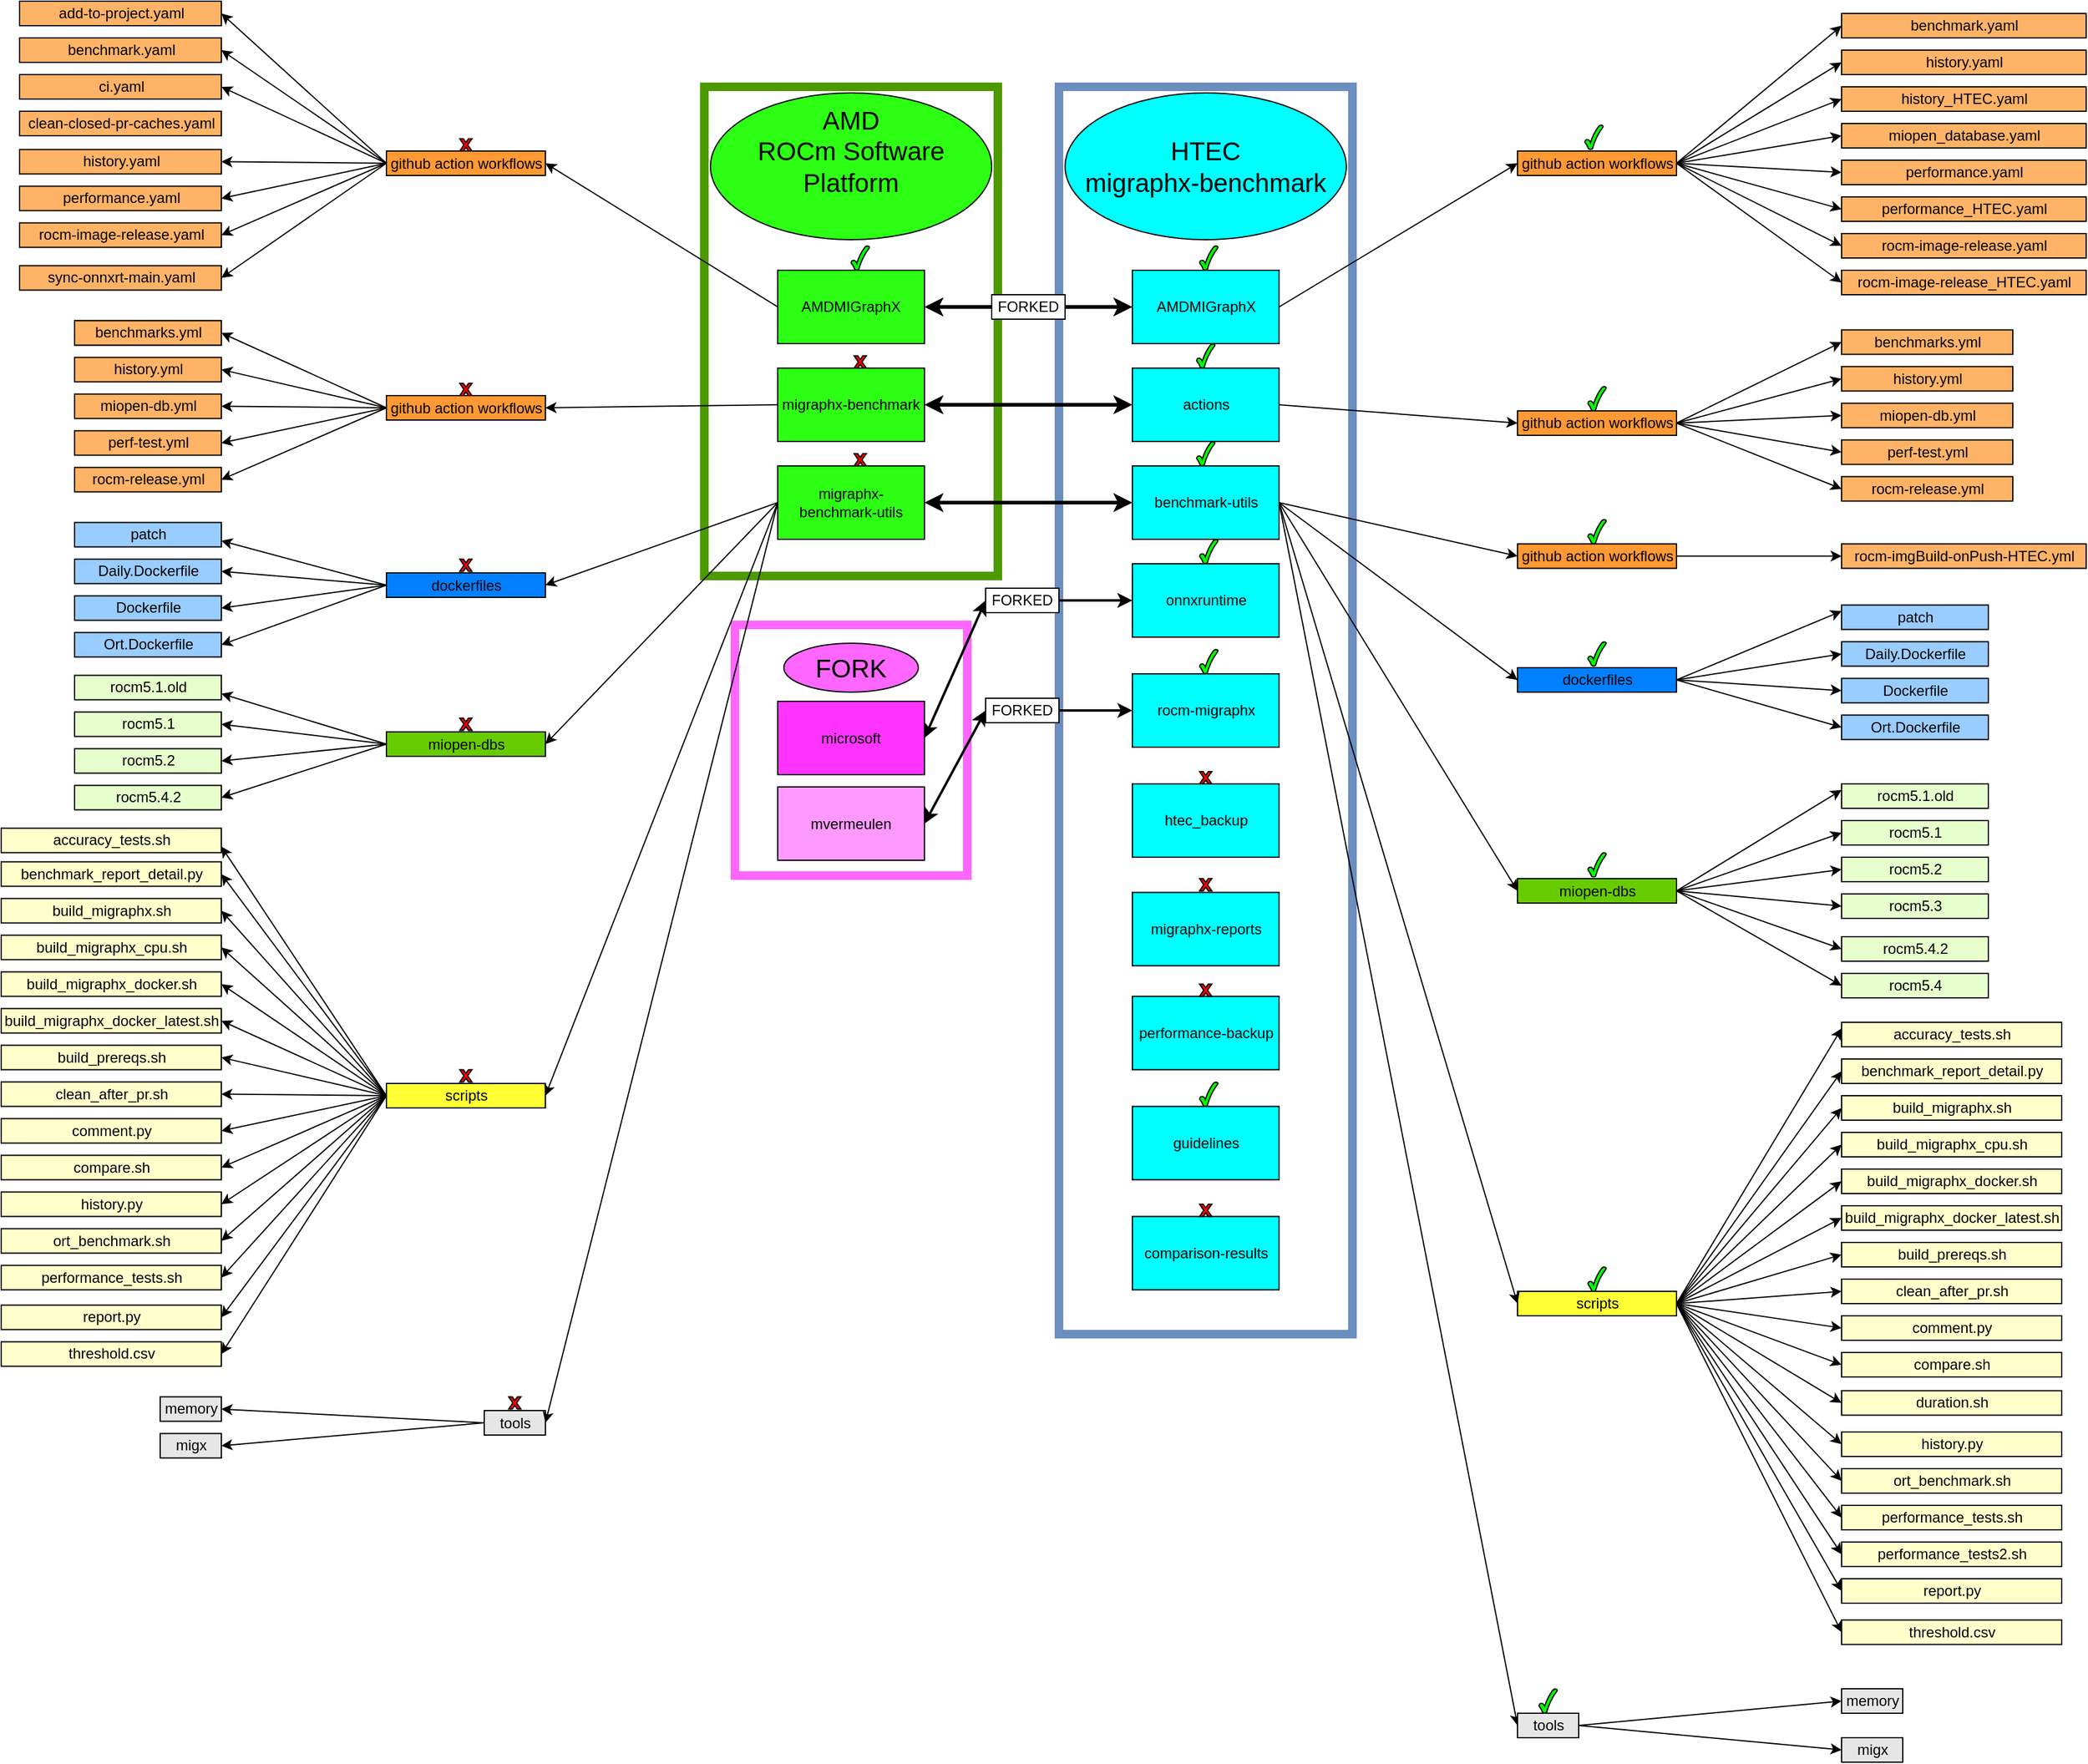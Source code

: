 <mxfile version="21.2.1" type="github">
  <diagram name="Page-1" id="WAI_kHuNiL9nzPdvUI3d">
    <mxGraphModel dx="1061" dy="2781" grid="1" gridSize="10" guides="1" tooltips="1" connect="1" arrows="1" fold="1" page="1" pageScale="1" pageWidth="850" pageHeight="1100" math="0" shadow="0">
      <root>
        <mxCell id="0" />
        <mxCell id="1" parent="0" />
        <mxCell id="gxmgwyy8D1BKnNXjqqN9-291" value="" style="verticalLabelPosition=bottom;verticalAlign=top;html=1;shape=mxgraph.basic.rect;fillColor2=none;strokeWidth=7;size=20;indent=5;fillColor=none;strokeColor=#FF66FF;movable=0;resizable=0;rotatable=0;deletable=0;editable=0;locked=1;connectable=0;" parent="1" vertex="1">
          <mxGeometry x="635" y="-670" width="190" height="205" as="geometry" />
        </mxCell>
        <mxCell id="gxmgwyy8D1BKnNXjqqN9-192" value="" style="verticalLabelPosition=bottom;verticalAlign=top;html=1;shape=mxgraph.basic.rect;fillColor2=none;strokeWidth=7;size=20;indent=5;fillColor=none;strokeColor=#4D9900;movable=0;resizable=0;rotatable=0;deletable=0;editable=0;locked=1;connectable=0;" parent="1" vertex="1">
          <mxGeometry x="610" y="-1110" width="240" height="400" as="geometry" />
        </mxCell>
        <mxCell id="gxmgwyy8D1BKnNXjqqN9-191" value="" style="verticalLabelPosition=bottom;verticalAlign=top;html=1;shape=mxgraph.basic.rect;fillColor2=none;strokeWidth=7;size=20;indent=5;fillColor=none;strokeColor=#6c8ebf;movable=0;resizable=0;rotatable=0;deletable=0;editable=0;locked=1;connectable=0;" parent="1" vertex="1">
          <mxGeometry x="900" y="-1110" width="240" height="1020" as="geometry" />
        </mxCell>
        <UserObject label="AMDMIGraphX" link="https://github.com/migraphx-benchmark/AMDMIGraphX" linkTarget="_blank" id="xwbP8etTTOFJ-Utlb-hV-6">
          <mxCell style="rounded=0;html=1;labelBorderColor=none;labelBackgroundColor=#00FFFF;fillColor=#00FFFF;movable=0;resizable=0;rotatable=0;deletable=0;editable=0;locked=1;connectable=0;" parent="1" vertex="1">
            <mxGeometry x="960" y="-960" width="120" height="60" as="geometry" />
          </mxCell>
        </UserObject>
        <UserObject label="actions" link="https://github.com/migraphx-benchmark/actions" linkTarget="_blank" id="xwbP8etTTOFJ-Utlb-hV-7">
          <mxCell style="rounded=0;html=1;labelBorderColor=none;labelBackgroundColor=#00FFFF;fillColor=#00FFFF;movable=0;resizable=0;rotatable=0;deletable=0;editable=0;locked=1;connectable=0;" parent="1" vertex="1">
            <mxGeometry x="960" y="-880" width="120" height="60" as="geometry" />
          </mxCell>
        </UserObject>
        <UserObject label="performance-backup" link="https://github.com/migraphx-benchmark/performance-backup" linkTarget="_blank" id="xwbP8etTTOFJ-Utlb-hV-9">
          <mxCell style="rounded=0;html=1;labelBorderColor=none;labelBackgroundColor=#00FFFF;fillColor=#00FFFF;movable=0;resizable=0;rotatable=0;deletable=0;editable=0;locked=1;connectable=0;" parent="1" vertex="1">
            <mxGeometry x="960" y="-366.25" width="120" height="60" as="geometry" />
          </mxCell>
        </UserObject>
        <UserObject label="guidelines" link="https://github.com/migraphx-benchmark/guidelines" linkTarget="_blank" id="xwbP8etTTOFJ-Utlb-hV-10">
          <mxCell style="rounded=0;html=1;labelBorderColor=none;labelBackgroundColor=#00FFFF;fillColor=#00FFFF;movable=0;resizable=0;rotatable=0;deletable=0;editable=0;locked=1;connectable=0;" parent="1" vertex="1">
            <mxGeometry x="960" y="-276.25" width="120" height="60" as="geometry" />
          </mxCell>
        </UserObject>
        <UserObject label="htec_backup" link="https://github.com/migraphx-benchmark/htec_backup" linkTarget="_blank" id="xwbP8etTTOFJ-Utlb-hV-11">
          <mxCell style="rounded=0;html=1;labelBorderColor=none;labelBackgroundColor=#00FFFF;fillColor=#00FFFF;movable=0;resizable=0;rotatable=0;deletable=0;editable=0;locked=1;connectable=0;" parent="1" vertex="1">
            <mxGeometry x="960" y="-540" width="120" height="60" as="geometry" />
          </mxCell>
        </UserObject>
        <UserObject label="onnxruntime" link="https://github.com/migraphx-benchmark/onnxruntime" linkTarget="_blank" id="xwbP8etTTOFJ-Utlb-hV-12">
          <mxCell style="rounded=0;html=1;labelBorderColor=none;labelBackgroundColor=#00FFFF;fillColor=#00FFFF;movable=0;resizable=0;rotatable=0;deletable=0;editable=0;locked=1;connectable=0;" parent="1" vertex="1">
            <mxGeometry x="960" y="-720" width="120" height="60" as="geometry" />
          </mxCell>
        </UserObject>
        <UserObject label="comparison-results" link="https://github.com/migraphx-benchmark/comparison-results" linkTarget="_blank" id="xwbP8etTTOFJ-Utlb-hV-13">
          <mxCell style="rounded=0;html=1;labelBorderColor=none;labelBackgroundColor=#00FFFF;fillColor=#00FFFF;movable=0;resizable=0;rotatable=0;deletable=0;editable=0;locked=1;connectable=0;" parent="1" vertex="1">
            <mxGeometry x="960" y="-186.25" width="120" height="60" as="geometry" />
          </mxCell>
        </UserObject>
        <UserObject label="rocm-migraphx" link="https://github.com/migraphx-benchmark/rocm-migraphx" linkTarget="_blank" id="xwbP8etTTOFJ-Utlb-hV-14">
          <mxCell style="rounded=0;html=1;labelBorderColor=none;labelBackgroundColor=#00FFFF;fillColor=#00FFFF;movable=0;resizable=0;rotatable=0;deletable=0;editable=0;locked=1;connectable=0;" parent="1" vertex="1">
            <mxGeometry x="960" y="-630" width="120" height="60" as="geometry" />
          </mxCell>
        </UserObject>
        <UserObject label="AMDMIGraphX" link="https://github.com/ROCmSoftwarePlatform/AMDMIGraphX" linkTarget="_blank" id="xwbP8etTTOFJ-Utlb-hV-17">
          <mxCell style="rounded=0;whiteSpace=wrap;html=1;labelBackgroundColor=#2CFF14;labelBorderColor=#2CFF14;fillColor=#2CFF14;movable=0;resizable=0;rotatable=0;deletable=0;editable=0;locked=1;connectable=0;" parent="1" vertex="1">
            <mxGeometry x="670" y="-960" width="120" height="60" as="geometry" />
          </mxCell>
        </UserObject>
        <UserObject label="migraphx-benchmark" link="https://github.com/ROCmSoftwarePlatform/migraphx-benchmark" linkTarget="_blank" id="xwbP8etTTOFJ-Utlb-hV-18">
          <mxCell style="rounded=0;whiteSpace=wrap;html=1;labelBackgroundColor=#2CFF14;labelBorderColor=#2CFF14;fillColor=#2CFF14;movable=0;resizable=0;rotatable=0;deletable=0;editable=0;locked=1;connectable=0;" parent="1" vertex="1">
            <mxGeometry x="670" y="-880" width="120" height="60" as="geometry" />
          </mxCell>
        </UserObject>
        <UserObject label="AMD&lt;br&gt;&lt;font style=&quot;font-size: 21px;&quot;&gt;ROCm Software Platform&lt;br&gt;&lt;br style=&quot;font-size: 21px;&quot;&gt;&lt;/font&gt;" link="https://github.com/ROCmSoftwarePlatform" linkTarget="_blank" id="xwbP8etTTOFJ-Utlb-hV-29">
          <mxCell style="ellipse;whiteSpace=wrap;html=1;fontSize=21;fillColor=#2CFF14;movable=0;resizable=0;rotatable=0;deletable=0;editable=0;locked=1;connectable=0;" parent="1" vertex="1">
            <mxGeometry x="615" y="-1105" width="230" height="120" as="geometry" />
          </mxCell>
        </UserObject>
        <mxCell id="xwbP8etTTOFJ-Utlb-hV-32" value="" style="endArrow=classic;startArrow=classic;html=1;rounded=0;exitX=1;exitY=0.5;exitDx=0;exitDy=0;entryX=0;entryY=0.5;entryDx=0;entryDy=0;strokeWidth=3;movable=0;resizable=0;rotatable=0;deletable=0;editable=0;locked=1;connectable=0;" parent="1" source="xwbP8etTTOFJ-Utlb-hV-18" target="xwbP8etTTOFJ-Utlb-hV-7" edge="1">
          <mxGeometry width="50" height="50" relative="1" as="geometry">
            <mxPoint x="530" y="-735" as="sourcePoint" />
            <mxPoint x="580" y="-725" as="targetPoint" />
          </mxGeometry>
        </mxCell>
        <UserObject label="github action workflows" link="https://github.com/migraphx-benchmark/actions/tree/main/.github/workflows" linkTarget="_blank" id="xwbP8etTTOFJ-Utlb-hV-38">
          <mxCell style="rounded=0;html=1;labelBorderColor=none;labelBackgroundColor=none;fillColor=#FF9933;movable=0;resizable=0;rotatable=0;deletable=0;editable=0;locked=1;connectable=0;" parent="1" vertex="1">
            <mxGeometry x="1275" y="-845" width="130" height="20" as="geometry" />
          </mxCell>
        </UserObject>
        <UserObject label="benchmarks.yml" link="https://github.com/migraphx-benchmark/actions/blob/main/.github/workflows/benchmarks.yml" linkTarget="_blank" id="xwbP8etTTOFJ-Utlb-hV-41">
          <mxCell style="rounded=0;html=1;labelBorderColor=none;labelBackgroundColor=none;fillColor=#FFB366;movable=0;resizable=0;rotatable=0;deletable=0;editable=0;locked=1;connectable=0;" parent="1" vertex="1">
            <mxGeometry x="1540" y="-911.25" width="140" height="20" as="geometry" />
          </mxCell>
        </UserObject>
        <UserObject label="history.yml" link="https://github.com/migraphx-benchmark/actions/blob/main/.github/workflows/history.yml" linkTarget="_blank" id="xwbP8etTTOFJ-Utlb-hV-43">
          <mxCell style="rounded=0;html=1;labelBorderColor=none;labelBackgroundColor=none;fillColor=#FFB366;movable=0;resizable=0;rotatable=0;deletable=0;editable=0;locked=1;connectable=0;" parent="1" vertex="1">
            <mxGeometry x="1540" y="-881.25" width="140" height="20" as="geometry" />
          </mxCell>
        </UserObject>
        <UserObject label="miopen-db.yml" link="https://github.com/migraphx-benchmark/actions/blob/main/.github/workflows/miopen-db.yml" linkTarget="_blank" id="xwbP8etTTOFJ-Utlb-hV-44">
          <mxCell style="rounded=0;html=1;labelBorderColor=none;labelBackgroundColor=none;fillColor=#FFB366;movable=0;resizable=0;rotatable=0;deletable=0;editable=0;locked=1;connectable=0;" parent="1" vertex="1">
            <mxGeometry x="1540" y="-851.25" width="140" height="20" as="geometry" />
          </mxCell>
        </UserObject>
        <UserObject label="perf-test.yml" link="https://github.com/migraphx-benchmark/actions/blob/main/.github/workflows/perf-test.yml" linkTarget="_blank" id="xwbP8etTTOFJ-Utlb-hV-45">
          <mxCell style="rounded=0;html=1;labelBorderColor=none;labelBackgroundColor=none;fillColor=#FFB366;movable=0;resizable=0;rotatable=0;deletable=0;editable=0;locked=1;connectable=0;" parent="1" vertex="1">
            <mxGeometry x="1540" y="-821.25" width="140" height="20" as="geometry" />
          </mxCell>
        </UserObject>
        <UserObject label="rocm-release.yml" link="https://github.com/migraphx-benchmark/actions/blob/main/.github/workflows/rocm-release.yml" linkTarget="_blank" id="xwbP8etTTOFJ-Utlb-hV-46">
          <mxCell style="rounded=0;html=1;labelBorderColor=none;labelBackgroundColor=none;fillColor=#FFB366;movable=0;resizable=0;rotatable=0;deletable=0;editable=0;locked=1;connectable=0;" parent="1" vertex="1">
            <mxGeometry x="1540" y="-791.25" width="140" height="20" as="geometry" />
          </mxCell>
        </UserObject>
        <mxCell id="xwbP8etTTOFJ-Utlb-hV-48" value="" style="endArrow=classic;html=1;rounded=0;entryX=0;entryY=0.5;entryDx=0;entryDy=0;exitX=1;exitY=0.5;exitDx=0;exitDy=0;movable=0;resizable=0;rotatable=0;deletable=0;editable=0;locked=1;connectable=0;" parent="1" source="xwbP8etTTOFJ-Utlb-hV-38" target="xwbP8etTTOFJ-Utlb-hV-46" edge="1">
          <mxGeometry width="50" height="50" relative="1" as="geometry">
            <mxPoint x="1655" y="-792.5" as="sourcePoint" />
            <mxPoint x="1705" y="-707.5" as="targetPoint" />
          </mxGeometry>
        </mxCell>
        <mxCell id="xwbP8etTTOFJ-Utlb-hV-49" value="" style="endArrow=classic;html=1;rounded=0;entryX=0;entryY=0.5;entryDx=0;entryDy=0;exitX=1;exitY=0.5;exitDx=0;exitDy=0;movable=0;resizable=0;rotatable=0;deletable=0;editable=0;locked=1;connectable=0;" parent="1" source="xwbP8etTTOFJ-Utlb-hV-38" target="xwbP8etTTOFJ-Utlb-hV-41" edge="1">
          <mxGeometry width="50" height="50" relative="1" as="geometry">
            <mxPoint x="1655" y="-792.5" as="sourcePoint" />
            <mxPoint x="1705" y="-832.5" as="targetPoint" />
          </mxGeometry>
        </mxCell>
        <mxCell id="xwbP8etTTOFJ-Utlb-hV-50" value="" style="endArrow=classic;html=1;rounded=0;entryX=0;entryY=0.5;entryDx=0;entryDy=0;exitX=1;exitY=0.5;exitDx=0;exitDy=0;movable=0;resizable=0;rotatable=0;deletable=0;editable=0;locked=1;connectable=0;" parent="1" source="xwbP8etTTOFJ-Utlb-hV-38" target="xwbP8etTTOFJ-Utlb-hV-44" edge="1">
          <mxGeometry width="50" height="50" relative="1" as="geometry">
            <mxPoint x="1655" y="-792.5" as="sourcePoint" />
            <mxPoint x="1695" y="-765" as="targetPoint" />
          </mxGeometry>
        </mxCell>
        <mxCell id="xwbP8etTTOFJ-Utlb-hV-51" value="" style="endArrow=classic;html=1;rounded=0;entryX=0;entryY=0.5;entryDx=0;entryDy=0;exitX=1;exitY=0.5;exitDx=0;exitDy=0;movable=0;resizable=0;rotatable=0;deletable=0;editable=0;locked=1;connectable=0;" parent="1" source="xwbP8etTTOFJ-Utlb-hV-38" target="xwbP8etTTOFJ-Utlb-hV-45" edge="1">
          <mxGeometry width="50" height="50" relative="1" as="geometry">
            <mxPoint x="1655" y="-792.5" as="sourcePoint" />
            <mxPoint x="1690" y="-757.5" as="targetPoint" />
            <Array as="points" />
          </mxGeometry>
        </mxCell>
        <mxCell id="xwbP8etTTOFJ-Utlb-hV-52" value="" style="endArrow=classic;html=1;rounded=0;entryX=0;entryY=0.5;entryDx=0;entryDy=0;exitX=1;exitY=0.5;exitDx=0;exitDy=0;movable=0;resizable=0;rotatable=0;deletable=0;editable=0;locked=1;connectable=0;" parent="1" source="xwbP8etTTOFJ-Utlb-hV-38" target="xwbP8etTTOFJ-Utlb-hV-43" edge="1">
          <mxGeometry width="50" height="50" relative="1" as="geometry">
            <mxPoint x="1655" y="-792.5" as="sourcePoint" />
            <mxPoint x="1695" y="-807.5" as="targetPoint" />
          </mxGeometry>
        </mxCell>
        <mxCell id="xwbP8etTTOFJ-Utlb-hV-53" value="" style="endArrow=classic;html=1;rounded=0;entryX=0;entryY=0.5;entryDx=0;entryDy=0;exitX=1;exitY=0.5;exitDx=0;exitDy=0;movable=0;resizable=0;rotatable=0;deletable=0;editable=0;locked=1;connectable=0;" parent="1" source="xwbP8etTTOFJ-Utlb-hV-7" target="xwbP8etTTOFJ-Utlb-hV-38" edge="1">
          <mxGeometry width="50" height="50" relative="1" as="geometry">
            <mxPoint x="1080" y="-756" as="sourcePoint" />
            <mxPoint x="1110" y="-755" as="targetPoint" />
          </mxGeometry>
        </mxCell>
        <UserObject label="github action workflows" link="https://github.com/ROCmSoftwarePlatform/migraphx-benchmark/tree/main/.github/workflows" linkTarget="_blank" id="xwbP8etTTOFJ-Utlb-hV-54">
          <mxCell style="rounded=0;html=1;labelBorderColor=none;labelBackgroundColor=none;fillColor=#FF9933;direction=west;movable=0;resizable=0;rotatable=0;deletable=0;editable=0;locked=1;connectable=0;" parent="1" vertex="1">
            <mxGeometry x="350" y="-857.5" width="130" height="20" as="geometry" />
          </mxCell>
        </UserObject>
        <UserObject label="benchmarks.yml" link="https://github.com/ROCmSoftwarePlatform/migraphx-benchmark/blob/main/.github/workflows/benchmarks.yml" linkTarget="_blank" id="xwbP8etTTOFJ-Utlb-hV-56">
          <mxCell style="rounded=0;html=1;labelBorderColor=none;labelBackgroundColor=none;fillColor=#ffb366;direction=west;movable=0;resizable=0;rotatable=0;deletable=0;editable=0;locked=1;connectable=0;" parent="1" vertex="1">
            <mxGeometry x="95" y="-918.75" width="120" height="20" as="geometry" />
          </mxCell>
        </UserObject>
        <UserObject label="history.yml" link="https://github.com/ROCmSoftwarePlatform/migraphx-benchmark/blob/main/.github/workflows/history.yml" linkTarget="_blank" id="xwbP8etTTOFJ-Utlb-hV-57">
          <mxCell style="rounded=0;html=1;labelBorderColor=none;labelBackgroundColor=none;fillColor=#ffb366;direction=west;movable=0;resizable=0;rotatable=0;deletable=0;editable=0;locked=1;connectable=0;" parent="1" vertex="1">
            <mxGeometry x="95" y="-888.75" width="120" height="20" as="geometry" />
          </mxCell>
        </UserObject>
        <UserObject label="miopen-db.yml" link="https://github.com/ROCmSoftwarePlatform/migraphx-benchmark/blob/main/.github/workflows/miopen-db.yml" linkTarget="_blank" id="xwbP8etTTOFJ-Utlb-hV-58">
          <mxCell style="rounded=0;html=1;labelBorderColor=none;labelBackgroundColor=none;fillColor=#ffb366;direction=west;movable=0;resizable=0;rotatable=0;deletable=0;editable=0;locked=1;connectable=0;" parent="1" vertex="1">
            <mxGeometry x="95" y="-858.75" width="120" height="20" as="geometry" />
          </mxCell>
        </UserObject>
        <UserObject label="perf-test.yml" link="https://github.com/ROCmSoftwarePlatform/migraphx-benchmark/blob/main/.github/workflows/perf-test.yml" linkTarget="_blank" id="xwbP8etTTOFJ-Utlb-hV-59">
          <mxCell style="rounded=0;html=1;labelBorderColor=none;labelBackgroundColor=none;fillColor=#ffb366;direction=west;movable=0;resizable=0;rotatable=0;deletable=0;editable=0;locked=1;connectable=0;" parent="1" vertex="1">
            <mxGeometry x="95" y="-828.75" width="120" height="20" as="geometry" />
          </mxCell>
        </UserObject>
        <UserObject label="rocm-release.yml" link="https://github.com/ROCmSoftwarePlatform/migraphx-benchmark/blob/main/.github/workflows/rocm-release.yml" linkTarget="_blank" id="xwbP8etTTOFJ-Utlb-hV-60">
          <mxCell style="rounded=0;html=1;labelBorderColor=none;labelBackgroundColor=none;fillColor=#ffb366;direction=west;movable=0;resizable=0;rotatable=0;deletable=0;editable=0;locked=1;connectable=0;" parent="1" vertex="1">
            <mxGeometry x="95" y="-798.75" width="120" height="20" as="geometry" />
          </mxCell>
        </UserObject>
        <mxCell id="xwbP8etTTOFJ-Utlb-hV-62" value="" style="endArrow=classic;html=1;rounded=0;entryX=0;entryY=0.5;entryDx=0;entryDy=0;exitX=1;exitY=0.5;exitDx=0;exitDy=0;movable=0;resizable=0;rotatable=0;deletable=0;editable=0;locked=1;connectable=0;" parent="1" source="xwbP8etTTOFJ-Utlb-hV-54" target="xwbP8etTTOFJ-Utlb-hV-60" edge="1">
          <mxGeometry width="50" height="50" relative="1" as="geometry">
            <mxPoint x="125" y="-867.5" as="sourcePoint" />
            <mxPoint x="165" y="-792.5" as="targetPoint" />
          </mxGeometry>
        </mxCell>
        <mxCell id="xwbP8etTTOFJ-Utlb-hV-63" value="" style="endArrow=classic;html=1;rounded=0;exitX=1;exitY=0.5;exitDx=0;exitDy=0;entryX=0;entryY=0.5;entryDx=0;entryDy=0;movable=0;resizable=0;rotatable=0;deletable=0;editable=0;locked=1;connectable=0;" parent="1" source="xwbP8etTTOFJ-Utlb-hV-54" target="xwbP8etTTOFJ-Utlb-hV-56" edge="1">
          <mxGeometry width="50" height="50" relative="1" as="geometry">
            <mxPoint x="125" y="-867.5" as="sourcePoint" />
            <mxPoint x="165" y="-917.5" as="targetPoint" />
          </mxGeometry>
        </mxCell>
        <mxCell id="xwbP8etTTOFJ-Utlb-hV-64" value="" style="endArrow=classic;html=1;rounded=0;entryX=0;entryY=0.5;entryDx=0;entryDy=0;exitX=1;exitY=0.5;exitDx=0;exitDy=0;movable=0;resizable=0;rotatable=0;deletable=0;editable=0;locked=1;connectable=0;" parent="1" source="xwbP8etTTOFJ-Utlb-hV-54" target="xwbP8etTTOFJ-Utlb-hV-58" edge="1">
          <mxGeometry width="50" height="50" relative="1" as="geometry">
            <mxPoint x="335" y="-872.5" as="sourcePoint" />
            <mxPoint x="305" y="-872.5" as="targetPoint" />
          </mxGeometry>
        </mxCell>
        <mxCell id="xwbP8etTTOFJ-Utlb-hV-65" value="" style="endArrow=classic;html=1;rounded=0;entryX=0;entryY=0.5;entryDx=0;entryDy=0;exitX=1;exitY=0.5;exitDx=0;exitDy=0;movable=0;resizable=0;rotatable=0;deletable=0;editable=0;locked=1;connectable=0;" parent="1" source="xwbP8etTTOFJ-Utlb-hV-54" target="xwbP8etTTOFJ-Utlb-hV-59" edge="1">
          <mxGeometry width="50" height="50" relative="1" as="geometry">
            <mxPoint x="335" y="-872.5" as="sourcePoint" />
            <mxPoint x="305" y="-852.5" as="targetPoint" />
            <Array as="points" />
          </mxGeometry>
        </mxCell>
        <mxCell id="xwbP8etTTOFJ-Utlb-hV-66" value="" style="endArrow=classic;html=1;rounded=0;entryX=0;entryY=0.5;entryDx=0;entryDy=0;exitX=1;exitY=0.5;exitDx=0;exitDy=0;movable=0;resizable=0;rotatable=0;deletable=0;editable=0;locked=1;connectable=0;" parent="1" source="xwbP8etTTOFJ-Utlb-hV-54" target="xwbP8etTTOFJ-Utlb-hV-57" edge="1">
          <mxGeometry width="50" height="50" relative="1" as="geometry">
            <mxPoint x="125" y="-867.5" as="sourcePoint" />
            <mxPoint x="155" y="-892.5" as="targetPoint" />
          </mxGeometry>
        </mxCell>
        <mxCell id="xwbP8etTTOFJ-Utlb-hV-67" value="" style="endArrow=classic;html=1;rounded=0;entryX=0;entryY=0.5;entryDx=0;entryDy=0;exitX=0;exitY=0.5;exitDx=0;exitDy=0;movable=0;resizable=0;rotatable=0;deletable=0;editable=0;locked=1;connectable=0;" parent="1" source="xwbP8etTTOFJ-Utlb-hV-18" target="xwbP8etTTOFJ-Utlb-hV-54" edge="1">
          <mxGeometry width="50" height="50" relative="1" as="geometry">
            <mxPoint x="230" y="-795.5" as="sourcePoint" />
            <mxPoint x="200" y="-795" as="targetPoint" />
          </mxGeometry>
        </mxCell>
        <UserObject label="benchmark-utils" link="https://github.com/migraphx-benchmark/benchmark-utils" linkTarget="_blank" id="gxmgwyy8D1BKnNXjqqN9-1">
          <mxCell style="rounded=0;html=1;labelBorderColor=none;labelBackgroundColor=#00FFFF;fillColor=#00FFFF;movable=0;resizable=0;rotatable=0;deletable=0;editable=0;locked=1;connectable=0;" parent="1" vertex="1">
            <mxGeometry x="960" y="-800" width="120" height="60" as="geometry" />
          </mxCell>
        </UserObject>
        <UserObject label="migraphx-benchmark-utils" link="https://github.com/ROCmSoftwarePlatform/migraphx-benchmark-utils" linkTarget="_blank" id="gxmgwyy8D1BKnNXjqqN9-2">
          <mxCell style="rounded=0;whiteSpace=wrap;html=1;labelBackgroundColor=#2CFF14;labelBorderColor=#2CFF14;fillColor=#2CFF14;movable=0;resizable=0;rotatable=0;deletable=0;editable=0;locked=1;connectable=0;" parent="1" vertex="1">
            <mxGeometry x="670" y="-800" width="120" height="60" as="geometry" />
          </mxCell>
        </UserObject>
        <mxCell id="gxmgwyy8D1BKnNXjqqN9-3" value="" style="endArrow=classic;startArrow=classic;html=1;rounded=0;exitX=1;exitY=0.5;exitDx=0;exitDy=0;entryX=0;entryY=0.5;entryDx=0;entryDy=0;strokeWidth=3;movable=0;resizable=0;rotatable=0;deletable=0;editable=0;locked=1;connectable=0;" parent="1" source="gxmgwyy8D1BKnNXjqqN9-2" target="gxmgwyy8D1BKnNXjqqN9-1" edge="1">
          <mxGeometry width="50" height="50" relative="1" as="geometry">
            <mxPoint x="540" y="-555" as="sourcePoint" />
            <mxPoint x="590" y="-545" as="targetPoint" />
          </mxGeometry>
        </mxCell>
        <UserObject label="github action workflows" link="https://github.com/migraphx-benchmark/benchmark-utils/tree/main/.github/workflows" linkTarget="_blank" id="gxmgwyy8D1BKnNXjqqN9-4">
          <mxCell style="rounded=0;html=1;labelBorderColor=none;labelBackgroundColor=none;fillColor=#FF9933;movable=0;resizable=0;rotatable=0;deletable=0;editable=0;locked=1;connectable=0;" parent="1" vertex="1">
            <mxGeometry x="1275" y="-736.25" width="130" height="20" as="geometry" />
          </mxCell>
        </UserObject>
        <UserObject label="rocm-imgBuild-onPush-HTEC.yml" link="https://github.com/migraphx-benchmark/benchmark-utils/blob/main/.github/workflows/rocm-imgBuild-onPush-HTEC.yml" linkTarget="_blank" id="gxmgwyy8D1BKnNXjqqN9-5">
          <mxCell style="rounded=0;html=1;labelBorderColor=none;labelBackgroundColor=none;fillColor=#FFB366;movable=0;resizable=0;rotatable=0;deletable=0;editable=0;locked=1;connectable=0;" parent="1" vertex="1">
            <mxGeometry x="1540" y="-736.25" width="200" height="20" as="geometry" />
          </mxCell>
        </UserObject>
        <mxCell id="gxmgwyy8D1BKnNXjqqN9-11" value="" style="endArrow=classic;html=1;rounded=0;exitX=1;exitY=0.5;exitDx=0;exitDy=0;entryX=0;entryY=0.5;entryDx=0;entryDy=0;movable=0;resizable=0;rotatable=0;deletable=0;editable=0;locked=1;connectable=0;" parent="1" source="gxmgwyy8D1BKnNXjqqN9-4" target="gxmgwyy8D1BKnNXjqqN9-5" edge="1">
          <mxGeometry width="50" height="50" relative="1" as="geometry">
            <mxPoint x="1415" y="-676.25" as="sourcePoint" />
            <mxPoint x="1435" y="-701.25" as="targetPoint" />
          </mxGeometry>
        </mxCell>
        <mxCell id="gxmgwyy8D1BKnNXjqqN9-17" value="" style="endArrow=classic;html=1;rounded=0;entryX=0;entryY=0.5;entryDx=0;entryDy=0;exitX=1;exitY=0.5;exitDx=0;exitDy=0;movable=0;resizable=0;rotatable=0;deletable=0;editable=0;locked=1;connectable=0;" parent="1" source="gxmgwyy8D1BKnNXjqqN9-1" target="gxmgwyy8D1BKnNXjqqN9-4" edge="1">
          <mxGeometry width="50" height="50" relative="1" as="geometry">
            <mxPoint x="1100" y="-385" as="sourcePoint" />
            <mxPoint x="1140" y="-495" as="targetPoint" />
          </mxGeometry>
        </mxCell>
        <mxCell id="gxmgwyy8D1BKnNXjqqN9-29" value="" style="endArrow=classic;html=1;rounded=0;exitX=0;exitY=0.5;exitDx=0;exitDy=0;entryX=0;entryY=0.5;entryDx=0;entryDy=0;movable=0;resizable=0;rotatable=0;deletable=0;editable=0;locked=1;connectable=0;" parent="1" source="gxmgwyy8D1BKnNXjqqN9-2" target="gxmgwyy8D1BKnNXjqqN9-222" edge="1">
          <mxGeometry width="50" height="50" relative="1" as="geometry">
            <mxPoint x="230" y="-793" as="sourcePoint" />
            <mxPoint x="250" y="-660" as="targetPoint" />
          </mxGeometry>
        </mxCell>
        <UserObject label="scripts" link="https://github.com/migraphx-benchmark/benchmark-utils/tree/main/scripts" linkTarget="_blank" id="gxmgwyy8D1BKnNXjqqN9-30">
          <mxCell style="rounded=0;html=1;labelBorderColor=none;labelBackgroundColor=none;fillColor=#FFFF33;movable=0;resizable=0;rotatable=0;deletable=0;editable=0;locked=1;connectable=0;" parent="1" vertex="1">
            <mxGeometry x="1275" y="-125" width="130" height="20" as="geometry" />
          </mxCell>
        </UserObject>
        <UserObject label="accuracy_tests.sh" link="https://github.com/migraphx-benchmark/benchmark-utils/blob/main/scripts/accuracy_tests.sh" linkTarget="_blank" id="gxmgwyy8D1BKnNXjqqN9-31">
          <mxCell style="rounded=0;html=1;labelBorderColor=none;labelBackgroundColor=none;fillColor=#FFFFCC;movable=0;resizable=0;rotatable=0;deletable=0;editable=0;locked=1;connectable=0;" parent="1" vertex="1">
            <mxGeometry x="1540" y="-345" width="180" height="20" as="geometry" />
          </mxCell>
        </UserObject>
        <UserObject label="benchmark_report_detail.py" link="https://github.com/migraphx-benchmark/benchmark-utils/blob/main/scripts/benchmark_report_detail.py" linkTarget="_blank" id="gxmgwyy8D1BKnNXjqqN9-32">
          <mxCell style="rounded=0;html=1;labelBorderColor=none;labelBackgroundColor=none;fillColor=#FFFFCC;movable=0;resizable=0;rotatable=0;deletable=0;editable=0;locked=1;connectable=0;" parent="1" vertex="1">
            <mxGeometry x="1540" y="-315" width="180" height="20" as="geometry" />
          </mxCell>
        </UserObject>
        <UserObject label="build_migraphx.sh" link="https://github.com/migraphx-benchmark/benchmark-utils/blob/main/scripts/build_migraphx.sh" linkTarget="_blank" id="gxmgwyy8D1BKnNXjqqN9-33">
          <mxCell style="rounded=0;html=1;labelBorderColor=none;labelBackgroundColor=none;fillColor=#FFFFCC;movable=0;resizable=0;rotatable=0;deletable=0;editable=0;locked=1;connectable=0;" parent="1" vertex="1">
            <mxGeometry x="1540" y="-285" width="180" height="20" as="geometry" />
          </mxCell>
        </UserObject>
        <UserObject label="build_migraphx_cpu.sh" link="https://github.com/migraphx-benchmark/benchmark-utils/blob/main/scripts/build_migraphx_cpu.sh" linkTarget="_blank" id="gxmgwyy8D1BKnNXjqqN9-34">
          <mxCell style="rounded=0;html=1;labelBorderColor=none;labelBackgroundColor=none;fillColor=#FFFFCC;movable=0;resizable=0;rotatable=0;deletable=0;editable=0;locked=1;connectable=0;" parent="1" vertex="1">
            <mxGeometry x="1540" y="-255" width="180" height="20" as="geometry" />
          </mxCell>
        </UserObject>
        <UserObject label="build_migraphx_docker.sh" link="https://github.com/migraphx-benchmark/benchmark-utils/blob/main/scripts/build_migraphx_docker.sh" linkTarget="_blank" id="gxmgwyy8D1BKnNXjqqN9-35">
          <mxCell style="rounded=0;html=1;labelBorderColor=none;labelBackgroundColor=none;fillColor=#FFFFCC;movable=0;resizable=0;rotatable=0;deletable=0;editable=0;locked=1;connectable=0;" parent="1" vertex="1">
            <mxGeometry x="1540" y="-225" width="180" height="20" as="geometry" />
          </mxCell>
        </UserObject>
        <UserObject label="build_migraphx_docker_latest.sh" link="https://github.com/migraphx-benchmark/benchmark-utils/blob/main/scripts/build_migraphx_docker_latest.sh" linkTarget="_blank" id="gxmgwyy8D1BKnNXjqqN9-36">
          <mxCell style="rounded=0;html=1;labelBorderColor=none;labelBackgroundColor=none;fillColor=#FFFFCC;movable=0;resizable=0;rotatable=0;deletable=0;editable=0;locked=1;connectable=0;" parent="1" vertex="1">
            <mxGeometry x="1540" y="-195" width="180" height="20" as="geometry" />
          </mxCell>
        </UserObject>
        <mxCell id="gxmgwyy8D1BKnNXjqqN9-37" value="" style="endArrow=classic;html=1;rounded=0;entryX=0;entryY=0.25;entryDx=0;entryDy=0;exitX=1;exitY=0.5;exitDx=0;exitDy=0;movable=0;resizable=0;rotatable=0;deletable=0;editable=0;locked=1;connectable=0;" parent="1" source="gxmgwyy8D1BKnNXjqqN9-30" target="gxmgwyy8D1BKnNXjqqN9-31" edge="1">
          <mxGeometry width="50" height="50" relative="1" as="geometry">
            <mxPoint x="1385" y="230" as="sourcePoint" />
            <mxPoint x="1435" y="180" as="targetPoint" />
          </mxGeometry>
        </mxCell>
        <mxCell id="gxmgwyy8D1BKnNXjqqN9-38" value="" style="endArrow=classic;html=1;rounded=0;entryX=0;entryY=0.5;entryDx=0;entryDy=0;exitX=1;exitY=0.5;exitDx=0;exitDy=0;movable=0;resizable=0;rotatable=0;deletable=0;editable=0;locked=1;connectable=0;" parent="1" source="gxmgwyy8D1BKnNXjqqN9-30" target="gxmgwyy8D1BKnNXjqqN9-36" edge="1">
          <mxGeometry width="50" height="50" relative="1" as="geometry">
            <mxPoint x="1385" y="255" as="sourcePoint" />
            <mxPoint x="1425" y="330" as="targetPoint" />
          </mxGeometry>
        </mxCell>
        <mxCell id="gxmgwyy8D1BKnNXjqqN9-39" value="" style="endArrow=classic;html=1;rounded=0;entryX=0;entryY=0.5;entryDx=0;entryDy=0;exitX=1;exitY=0.5;exitDx=0;exitDy=0;movable=0;resizable=0;rotatable=0;deletable=0;editable=0;locked=1;connectable=0;" parent="1" source="gxmgwyy8D1BKnNXjqqN9-30" target="gxmgwyy8D1BKnNXjqqN9-32" edge="1">
          <mxGeometry width="50" height="50" relative="1" as="geometry">
            <mxPoint x="1385" y="255" as="sourcePoint" />
            <mxPoint x="1425" y="205" as="targetPoint" />
          </mxGeometry>
        </mxCell>
        <mxCell id="gxmgwyy8D1BKnNXjqqN9-40" value="" style="endArrow=classic;html=1;rounded=0;entryX=0;entryY=0.5;entryDx=0;entryDy=0;exitX=1;exitY=0.5;exitDx=0;exitDy=0;movable=0;resizable=0;rotatable=0;deletable=0;editable=0;locked=1;connectable=0;" parent="1" source="gxmgwyy8D1BKnNXjqqN9-30" target="gxmgwyy8D1BKnNXjqqN9-34" edge="1">
          <mxGeometry width="50" height="50" relative="1" as="geometry">
            <mxPoint x="1385" y="255" as="sourcePoint" />
            <mxPoint x="1415" y="272.5" as="targetPoint" />
          </mxGeometry>
        </mxCell>
        <mxCell id="gxmgwyy8D1BKnNXjqqN9-41" value="" style="endArrow=classic;html=1;rounded=0;entryX=0;entryY=0.5;entryDx=0;entryDy=0;exitX=1;exitY=0.5;exitDx=0;exitDy=0;movable=0;resizable=0;rotatable=0;deletable=0;editable=0;locked=1;connectable=0;" parent="1" source="gxmgwyy8D1BKnNXjqqN9-30" target="gxmgwyy8D1BKnNXjqqN9-35" edge="1">
          <mxGeometry width="50" height="50" relative="1" as="geometry">
            <mxPoint x="1385" y="255" as="sourcePoint" />
            <mxPoint x="1410" y="280" as="targetPoint" />
            <Array as="points" />
          </mxGeometry>
        </mxCell>
        <mxCell id="gxmgwyy8D1BKnNXjqqN9-42" value="" style="endArrow=classic;html=1;rounded=0;entryX=0;entryY=0.5;entryDx=0;entryDy=0;exitX=1;exitY=0.5;exitDx=0;exitDy=0;movable=0;resizable=0;rotatable=0;deletable=0;editable=0;locked=1;connectable=0;" parent="1" source="gxmgwyy8D1BKnNXjqqN9-30" target="gxmgwyy8D1BKnNXjqqN9-33" edge="1">
          <mxGeometry width="50" height="50" relative="1" as="geometry">
            <mxPoint x="1365" y="255" as="sourcePoint" />
            <mxPoint x="1415" y="230" as="targetPoint" />
          </mxGeometry>
        </mxCell>
        <mxCell id="gxmgwyy8D1BKnNXjqqN9-43" value="" style="endArrow=classic;html=1;rounded=0;exitX=1;exitY=0.5;exitDx=0;exitDy=0;entryX=0;entryY=0.5;entryDx=0;entryDy=0;movable=0;resizable=0;rotatable=0;deletable=0;editable=0;locked=1;connectable=0;" parent="1" source="gxmgwyy8D1BKnNXjqqN9-1" target="gxmgwyy8D1BKnNXjqqN9-30" edge="1">
          <mxGeometry width="50" height="50" relative="1" as="geometry">
            <mxPoint x="1100" y="-385" as="sourcePoint" />
            <mxPoint x="980" y="-250" as="targetPoint" />
          </mxGeometry>
        </mxCell>
        <UserObject label="dockerfiles" link="https://github.com/migraphx-benchmark/benchmark-utils/tree/main/dockerfiles" linkTarget="_blank" id="gxmgwyy8D1BKnNXjqqN9-44">
          <mxCell style="rounded=0;html=1;labelBorderColor=none;labelBackgroundColor=none;fillColor=#007FFF;movable=0;resizable=0;rotatable=0;deletable=0;editable=0;locked=1;connectable=0;" parent="1" vertex="1">
            <mxGeometry x="1275" y="-635" width="130" height="20" as="geometry" />
          </mxCell>
        </UserObject>
        <UserObject label="patch" link="https://github.com/migraphx-benchmark/benchmark-utils/tree/main/dockerfiles/patch" linkTarget="_blank" id="gxmgwyy8D1BKnNXjqqN9-45">
          <mxCell style="rounded=0;html=1;labelBorderColor=none;labelBackgroundColor=none;fillColor=#99CCFF;movable=0;resizable=0;rotatable=0;deletable=0;editable=0;locked=1;connectable=0;" parent="1" vertex="1">
            <mxGeometry x="1540" y="-686.25" width="120" height="20" as="geometry" />
          </mxCell>
        </UserObject>
        <UserObject label="Daily.Dockerfile" link="https://github.com/migraphx-benchmark/benchmark-utils/blob/main/dockerfiles/Daily.Dockerfile" linkTarget="_blank" id="gxmgwyy8D1BKnNXjqqN9-46">
          <mxCell style="rounded=0;html=1;labelBorderColor=none;labelBackgroundColor=none;fillColor=#99CCFF;movable=0;resizable=0;rotatable=0;deletable=0;editable=0;locked=1;connectable=0;" parent="1" vertex="1">
            <mxGeometry x="1540" y="-656.25" width="120" height="20" as="geometry" />
          </mxCell>
        </UserObject>
        <UserObject label="Dockerfile" link="https://github.com/migraphx-benchmark/benchmark-utils/blob/main/dockerfiles/Dockerfile" linkTarget="_blank" id="gxmgwyy8D1BKnNXjqqN9-47">
          <mxCell style="rounded=0;html=1;labelBorderColor=none;labelBackgroundColor=none;fillColor=#99CCFF;movable=0;resizable=0;rotatable=0;deletable=0;editable=0;locked=1;connectable=0;" parent="1" vertex="1">
            <mxGeometry x="1540" y="-626.25" width="120" height="20" as="geometry" />
          </mxCell>
        </UserObject>
        <UserObject label="Ort.Dockerfile" link="https://github.com/migraphx-benchmark/benchmark-utils/blob/main/dockerfiles/Ort.Dockerfile" linkTarget="_blank" id="gxmgwyy8D1BKnNXjqqN9-48">
          <mxCell style="rounded=0;html=1;labelBorderColor=none;labelBackgroundColor=none;fillColor=#99CCFF;movable=0;resizable=0;rotatable=0;deletable=0;editable=0;locked=1;connectable=0;" parent="1" vertex="1">
            <mxGeometry x="1540" y="-596.25" width="120" height="20" as="geometry" />
          </mxCell>
        </UserObject>
        <mxCell id="gxmgwyy8D1BKnNXjqqN9-51" value="" style="endArrow=classic;html=1;rounded=0;entryX=0;entryY=0.25;entryDx=0;entryDy=0;exitX=1;exitY=0.5;exitDx=0;exitDy=0;movable=0;resizable=0;rotatable=0;deletable=0;editable=0;locked=1;connectable=0;" parent="1" source="gxmgwyy8D1BKnNXjqqN9-44" target="gxmgwyy8D1BKnNXjqqN9-45" edge="1">
          <mxGeometry width="50" height="50" relative="1" as="geometry">
            <mxPoint x="1415" y="-565" as="sourcePoint" />
            <mxPoint x="1465" y="-615" as="targetPoint" />
          </mxGeometry>
        </mxCell>
        <mxCell id="gxmgwyy8D1BKnNXjqqN9-53" value="" style="endArrow=classic;html=1;rounded=0;entryX=0;entryY=0.5;entryDx=0;entryDy=0;exitX=1;exitY=0.5;exitDx=0;exitDy=0;movable=0;resizable=0;rotatable=0;deletable=0;editable=0;locked=1;connectable=0;" parent="1" source="gxmgwyy8D1BKnNXjqqN9-44" target="gxmgwyy8D1BKnNXjqqN9-46" edge="1">
          <mxGeometry width="50" height="50" relative="1" as="geometry">
            <mxPoint x="1415" y="-565" as="sourcePoint" />
            <mxPoint x="1455" y="-615" as="targetPoint" />
          </mxGeometry>
        </mxCell>
        <mxCell id="gxmgwyy8D1BKnNXjqqN9-54" value="" style="endArrow=classic;html=1;rounded=0;entryX=0;entryY=0.5;entryDx=0;entryDy=0;exitX=1;exitY=0.5;exitDx=0;exitDy=0;movable=0;resizable=0;rotatable=0;deletable=0;editable=0;locked=1;connectable=0;" parent="1" source="gxmgwyy8D1BKnNXjqqN9-44" target="gxmgwyy8D1BKnNXjqqN9-48" edge="1">
          <mxGeometry width="50" height="50" relative="1" as="geometry">
            <mxPoint x="1415" y="-565" as="sourcePoint" />
            <mxPoint x="1445" y="-547.5" as="targetPoint" />
          </mxGeometry>
        </mxCell>
        <mxCell id="gxmgwyy8D1BKnNXjqqN9-56" value="" style="endArrow=classic;html=1;rounded=0;entryX=0;entryY=0.5;entryDx=0;entryDy=0;exitX=1;exitY=0.5;exitDx=0;exitDy=0;movable=0;resizable=0;rotatable=0;deletable=0;editable=0;locked=1;connectable=0;" parent="1" source="gxmgwyy8D1BKnNXjqqN9-44" target="gxmgwyy8D1BKnNXjqqN9-47" edge="1">
          <mxGeometry width="50" height="50" relative="1" as="geometry">
            <mxPoint x="1395" y="-565" as="sourcePoint" />
            <mxPoint x="1445" y="-590" as="targetPoint" />
          </mxGeometry>
        </mxCell>
        <mxCell id="gxmgwyy8D1BKnNXjqqN9-57" value="" style="endArrow=classic;html=1;rounded=0;exitX=1;exitY=0.5;exitDx=0;exitDy=0;entryX=0;entryY=0.5;entryDx=0;entryDy=0;movable=0;resizable=0;rotatable=0;deletable=0;editable=0;locked=1;connectable=0;" parent="1" source="gxmgwyy8D1BKnNXjqqN9-1" target="gxmgwyy8D1BKnNXjqqN9-44" edge="1">
          <mxGeometry width="50" height="50" relative="1" as="geometry">
            <mxPoint x="1100" y="-385" as="sourcePoint" />
            <mxPoint x="1150" y="-340" as="targetPoint" />
          </mxGeometry>
        </mxCell>
        <mxCell id="gxmgwyy8D1BKnNXjqqN9-61" value="" style="endArrow=classic;html=1;rounded=0;exitX=1;exitY=0.5;exitDx=0;exitDy=0;entryX=0;entryY=0.5;entryDx=0;entryDy=0;movable=0;resizable=0;rotatable=0;deletable=0;editable=0;locked=1;connectable=0;" parent="1" source="gxmgwyy8D1BKnNXjqqN9-1" target="gxmgwyy8D1BKnNXjqqN9-110" edge="1">
          <mxGeometry width="50" height="50" relative="1" as="geometry">
            <mxPoint x="1100" y="-385" as="sourcePoint" />
            <mxPoint x="1130.0" y="-265" as="targetPoint" />
          </mxGeometry>
        </mxCell>
        <mxCell id="gxmgwyy8D1BKnNXjqqN9-62" value="" style="endArrow=classic;html=1;rounded=0;exitX=1;exitY=0.5;exitDx=0;exitDy=0;entryX=0;entryY=0.5;entryDx=0;entryDy=0;movable=0;resizable=0;rotatable=0;deletable=0;editable=0;locked=1;connectable=0;" parent="1" source="gxmgwyy8D1BKnNXjqqN9-1" target="gxmgwyy8D1BKnNXjqqN9-63" edge="1">
          <mxGeometry width="50" height="50" relative="1" as="geometry">
            <mxPoint x="1100" y="-385" as="sourcePoint" />
            <mxPoint x="1140" y="200" as="targetPoint" />
          </mxGeometry>
        </mxCell>
        <UserObject label="tools" link="https://github.com/migraphx-benchmark/benchmark-utils/tree/main/tools" linkTarget="_blank" id="gxmgwyy8D1BKnNXjqqN9-63">
          <mxCell style="rounded=0;html=1;labelBorderColor=none;labelBackgroundColor=none;fillColor=#E6E6E6;movable=0;resizable=0;rotatable=0;deletable=0;editable=0;locked=1;connectable=0;" parent="1" vertex="1">
            <mxGeometry x="1275" y="220" width="50" height="20" as="geometry" />
          </mxCell>
        </UserObject>
        <UserObject label="build_prereqs.sh" link="https://github.com/migraphx-benchmark/benchmark-utils/blob/main/scripts/build_prereqs.sh" linkTarget="_blank" id="gxmgwyy8D1BKnNXjqqN9-79">
          <mxCell style="rounded=0;html=1;labelBorderColor=none;labelBackgroundColor=none;fillColor=#FFFFCC;movable=0;resizable=0;rotatable=0;deletable=0;editable=0;locked=1;connectable=0;" parent="1" vertex="1">
            <mxGeometry x="1540" y="-165" width="180" height="20" as="geometry" />
          </mxCell>
        </UserObject>
        <UserObject label="clean_after_pr.sh" link="https://github.com/migraphx-benchmark/benchmark-utils/blob/main/scripts/clean_after_pr.sh" linkTarget="_blank" id="gxmgwyy8D1BKnNXjqqN9-80">
          <mxCell style="rounded=0;html=1;labelBorderColor=none;labelBackgroundColor=none;fillColor=#FFFFCC;movable=0;resizable=0;rotatable=0;deletable=0;editable=0;locked=1;connectable=0;" parent="1" vertex="1">
            <mxGeometry x="1540" y="-135" width="180" height="20" as="geometry" />
          </mxCell>
        </UserObject>
        <UserObject label="comment.py" link="https://github.com/migraphx-benchmark/benchmark-utils/blob/main/scripts/comment.py" linkTarget="_blank" id="gxmgwyy8D1BKnNXjqqN9-81">
          <mxCell style="rounded=0;html=1;labelBorderColor=none;labelBackgroundColor=none;fillColor=#FFFFCC;movable=0;resizable=0;rotatable=0;deletable=0;editable=0;locked=1;connectable=0;" parent="1" vertex="1">
            <mxGeometry x="1540" y="-105" width="180" height="20" as="geometry" />
          </mxCell>
        </UserObject>
        <UserObject label="compare.sh" link="https://github.com/migraphx-benchmark/benchmark-utils/blob/main/scripts/compare.py" linkTarget="_blank" id="gxmgwyy8D1BKnNXjqqN9-82">
          <mxCell style="rounded=0;html=1;labelBorderColor=none;labelBackgroundColor=none;fillColor=#FFFFCC;movable=0;resizable=0;rotatable=0;deletable=0;editable=0;locked=1;connectable=0;" parent="1" vertex="1">
            <mxGeometry x="1540" y="-75" width="180" height="20" as="geometry" />
          </mxCell>
        </UserObject>
        <UserObject label="history.py" link="https://github.com/migraphx-benchmark/benchmark-utils/blob/main/scripts/history.py" linkTarget="_blank" id="gxmgwyy8D1BKnNXjqqN9-83">
          <mxCell style="rounded=0;html=1;labelBorderColor=none;labelBackgroundColor=none;fillColor=#FFFFCC;movable=0;resizable=0;rotatable=0;deletable=0;editable=0;locked=1;connectable=0;" parent="1" vertex="1">
            <mxGeometry x="1540" y="-10" width="180" height="20" as="geometry" />
          </mxCell>
        </UserObject>
        <UserObject label="ort_benchmark.sh" link="https://github.com/migraphx-benchmark/benchmark-utils/blob/main/scripts/ort_benchmark.sh" linkTarget="_blank" id="gxmgwyy8D1BKnNXjqqN9-84">
          <mxCell style="rounded=0;html=1;labelBorderColor=none;labelBackgroundColor=none;fillColor=#FFFFCC;movable=0;resizable=0;rotatable=0;deletable=0;editable=0;locked=1;connectable=0;" parent="1" vertex="1">
            <mxGeometry x="1540" y="20" width="180" height="20" as="geometry" />
          </mxCell>
        </UserObject>
        <UserObject label="performance_tests.sh" link="https://github.com/migraphx-benchmark/benchmark-utils/blob/main/scripts/performance_tests.sh" linkTarget="_blank" id="gxmgwyy8D1BKnNXjqqN9-85">
          <mxCell style="rounded=0;html=1;labelBorderColor=none;labelBackgroundColor=none;fillColor=#FFFFCC;movable=0;resizable=0;rotatable=0;deletable=0;editable=0;locked=1;connectable=0;" parent="1" vertex="1">
            <mxGeometry x="1540" y="50" width="180" height="20" as="geometry" />
          </mxCell>
        </UserObject>
        <UserObject label="performance_tests2.sh" link="https://github.com/migraphx-benchmark/benchmark-utils/blob/main/scripts/performance_tests2.sh" linkTarget="_blank" id="gxmgwyy8D1BKnNXjqqN9-86">
          <mxCell style="rounded=0;html=1;labelBorderColor=none;labelBackgroundColor=none;fillColor=#FFFFCC;movable=0;resizable=0;rotatable=0;deletable=0;editable=0;locked=1;connectable=0;" parent="1" vertex="1">
            <mxGeometry x="1540" y="80" width="180" height="20" as="geometry" />
          </mxCell>
        </UserObject>
        <UserObject label="report.py" link="https://github.com/migraphx-benchmark/benchmark-utils/blob/main/scripts/report.py" linkTarget="_blank" id="gxmgwyy8D1BKnNXjqqN9-87">
          <mxCell style="rounded=0;html=1;labelBorderColor=none;labelBackgroundColor=none;fillColor=#FFFFCC;movable=0;resizable=0;rotatable=0;deletable=0;editable=0;locked=1;connectable=0;" parent="1" vertex="1">
            <mxGeometry x="1540" y="110" width="180" height="20" as="geometry" />
          </mxCell>
        </UserObject>
        <UserObject label="duration.sh" link="https://github.com/migraphx-benchmark/benchmark-utils/blob/main/scripts/duration.sh" linkTarget="_blank" id="gxmgwyy8D1BKnNXjqqN9-88">
          <mxCell style="rounded=0;html=1;labelBorderColor=none;labelBackgroundColor=none;fillColor=#FFFFCC;movable=0;resizable=0;rotatable=0;deletable=0;editable=0;locked=1;connectable=0;" parent="1" vertex="1">
            <mxGeometry x="1540" y="-43.75" width="180" height="20" as="geometry" />
          </mxCell>
        </UserObject>
        <UserObject label="threshold.csv" link="https://github.com/migraphx-benchmark/benchmark-utils/blob/main/scripts/threshold.csv" linkTarget="_blank" id="gxmgwyy8D1BKnNXjqqN9-90">
          <mxCell style="rounded=0;html=1;labelBorderColor=none;labelBackgroundColor=none;fillColor=#FFFFCC;movable=0;resizable=0;rotatable=0;deletable=0;editable=0;locked=1;connectable=0;" parent="1" vertex="1">
            <mxGeometry x="1540" y="143.75" width="180" height="20" as="geometry" />
          </mxCell>
        </UserObject>
        <mxCell id="gxmgwyy8D1BKnNXjqqN9-92" value="" style="endArrow=classic;html=1;rounded=0;exitX=1;exitY=0.5;exitDx=0;exitDy=0;entryX=0;entryY=0.5;entryDx=0;entryDy=0;movable=0;resizable=0;rotatable=0;deletable=0;editable=0;locked=1;connectable=0;" parent="1" source="gxmgwyy8D1BKnNXjqqN9-30" target="gxmgwyy8D1BKnNXjqqN9-79" edge="1">
          <mxGeometry width="50" height="50" relative="1" as="geometry">
            <mxPoint x="1355" y="95" as="sourcePoint" />
            <mxPoint x="1415" y="425" as="targetPoint" />
          </mxGeometry>
        </mxCell>
        <mxCell id="gxmgwyy8D1BKnNXjqqN9-93" value="" style="endArrow=classic;html=1;rounded=0;exitX=1;exitY=0.5;exitDx=0;exitDy=0;entryX=0;entryY=0.5;entryDx=0;entryDy=0;movable=0;resizable=0;rotatable=0;deletable=0;editable=0;locked=1;connectable=0;" parent="1" source="gxmgwyy8D1BKnNXjqqN9-30" target="gxmgwyy8D1BKnNXjqqN9-80" edge="1">
          <mxGeometry width="50" height="50" relative="1" as="geometry">
            <mxPoint x="1345" y="310" as="sourcePoint" />
            <mxPoint x="1405" y="640" as="targetPoint" />
          </mxGeometry>
        </mxCell>
        <mxCell id="gxmgwyy8D1BKnNXjqqN9-94" value="" style="endArrow=classic;html=1;rounded=0;exitX=1;exitY=0.5;exitDx=0;exitDy=0;entryX=0;entryY=0.5;entryDx=0;entryDy=0;movable=0;resizable=0;rotatable=0;deletable=0;editable=0;locked=1;connectable=0;" parent="1" source="gxmgwyy8D1BKnNXjqqN9-30" target="gxmgwyy8D1BKnNXjqqN9-81" edge="1">
          <mxGeometry width="50" height="50" relative="1" as="geometry">
            <mxPoint x="1355" y="320" as="sourcePoint" />
            <mxPoint x="1415" y="650" as="targetPoint" />
          </mxGeometry>
        </mxCell>
        <mxCell id="gxmgwyy8D1BKnNXjqqN9-95" value="" style="endArrow=classic;html=1;rounded=0;exitX=1;exitY=0.5;exitDx=0;exitDy=0;entryX=0;entryY=0.5;entryDx=0;entryDy=0;movable=0;resizable=0;rotatable=0;deletable=0;editable=0;locked=1;connectable=0;" parent="1" source="gxmgwyy8D1BKnNXjqqN9-30" target="gxmgwyy8D1BKnNXjqqN9-82" edge="1">
          <mxGeometry width="50" height="50" relative="1" as="geometry">
            <mxPoint x="1365" y="330" as="sourcePoint" />
            <mxPoint x="1425" y="660" as="targetPoint" />
          </mxGeometry>
        </mxCell>
        <mxCell id="gxmgwyy8D1BKnNXjqqN9-96" value="" style="endArrow=classic;html=1;rounded=0;exitX=1;exitY=0.5;exitDx=0;exitDy=0;entryX=0;entryY=0.5;entryDx=0;entryDy=0;movable=0;resizable=0;rotatable=0;deletable=0;editable=0;locked=1;connectable=0;" parent="1" source="gxmgwyy8D1BKnNXjqqN9-30" target="gxmgwyy8D1BKnNXjqqN9-83" edge="1">
          <mxGeometry width="50" height="50" relative="1" as="geometry">
            <mxPoint x="1375" y="340" as="sourcePoint" />
            <mxPoint x="1435" y="670" as="targetPoint" />
          </mxGeometry>
        </mxCell>
        <mxCell id="gxmgwyy8D1BKnNXjqqN9-97" value="" style="endArrow=classic;html=1;rounded=0;exitX=1;exitY=0.5;exitDx=0;exitDy=0;entryX=0;entryY=0.5;entryDx=0;entryDy=0;movable=0;resizable=0;rotatable=0;deletable=0;editable=0;locked=1;connectable=0;" parent="1" source="gxmgwyy8D1BKnNXjqqN9-30" target="gxmgwyy8D1BKnNXjqqN9-84" edge="1">
          <mxGeometry width="50" height="50" relative="1" as="geometry">
            <mxPoint x="1385" y="350" as="sourcePoint" />
            <mxPoint x="1445" y="680" as="targetPoint" />
          </mxGeometry>
        </mxCell>
        <mxCell id="gxmgwyy8D1BKnNXjqqN9-98" value="" style="endArrow=classic;html=1;rounded=0;exitX=1;exitY=0.5;exitDx=0;exitDy=0;entryX=0;entryY=0.5;entryDx=0;entryDy=0;movable=0;resizable=0;rotatable=0;deletable=0;editable=0;locked=1;connectable=0;" parent="1" source="gxmgwyy8D1BKnNXjqqN9-30" target="gxmgwyy8D1BKnNXjqqN9-85" edge="1">
          <mxGeometry width="50" height="50" relative="1" as="geometry">
            <mxPoint x="1395" y="360" as="sourcePoint" />
            <mxPoint x="1455" y="690" as="targetPoint" />
          </mxGeometry>
        </mxCell>
        <mxCell id="gxmgwyy8D1BKnNXjqqN9-99" value="" style="endArrow=classic;html=1;rounded=0;exitX=1;exitY=0.5;exitDx=0;exitDy=0;entryX=0;entryY=0.5;entryDx=0;entryDy=0;movable=0;resizable=0;rotatable=0;deletable=0;editable=0;locked=1;connectable=0;" parent="1" source="gxmgwyy8D1BKnNXjqqN9-30" target="gxmgwyy8D1BKnNXjqqN9-86" edge="1">
          <mxGeometry width="50" height="50" relative="1" as="geometry">
            <mxPoint x="1405" y="370" as="sourcePoint" />
            <mxPoint x="1465" y="700" as="targetPoint" />
          </mxGeometry>
        </mxCell>
        <mxCell id="gxmgwyy8D1BKnNXjqqN9-100" value="" style="endArrow=classic;html=1;rounded=0;exitX=1;exitY=0.5;exitDx=0;exitDy=0;entryX=0;entryY=0.5;entryDx=0;entryDy=0;movable=0;resizable=0;rotatable=0;deletable=0;editable=0;locked=1;connectable=0;" parent="1" source="gxmgwyy8D1BKnNXjqqN9-30" target="gxmgwyy8D1BKnNXjqqN9-87" edge="1">
          <mxGeometry width="50" height="50" relative="1" as="geometry">
            <mxPoint x="1415" y="380" as="sourcePoint" />
            <mxPoint x="1475" y="710" as="targetPoint" />
          </mxGeometry>
        </mxCell>
        <mxCell id="gxmgwyy8D1BKnNXjqqN9-101" value="" style="endArrow=classic;html=1;rounded=0;exitX=1;exitY=0.5;exitDx=0;exitDy=0;entryX=0;entryY=0.5;entryDx=0;entryDy=0;movable=0;resizable=0;rotatable=0;deletable=0;editable=0;locked=1;connectable=0;" parent="1" source="gxmgwyy8D1BKnNXjqqN9-30" target="gxmgwyy8D1BKnNXjqqN9-88" edge="1">
          <mxGeometry width="50" height="50" relative="1" as="geometry">
            <mxPoint x="1425" y="390" as="sourcePoint" />
            <mxPoint x="1405" y="470" as="targetPoint" />
          </mxGeometry>
        </mxCell>
        <mxCell id="gxmgwyy8D1BKnNXjqqN9-103" value="" style="endArrow=classic;html=1;rounded=0;exitX=1;exitY=0.5;exitDx=0;exitDy=0;entryX=0;entryY=0.5;entryDx=0;entryDy=0;movable=0;resizable=0;rotatable=0;deletable=0;editable=0;locked=1;connectable=0;" parent="1" source="gxmgwyy8D1BKnNXjqqN9-30" target="gxmgwyy8D1BKnNXjqqN9-90" edge="1">
          <mxGeometry width="50" height="50" relative="1" as="geometry">
            <mxPoint x="1445" y="410" as="sourcePoint" />
            <mxPoint x="1505" y="740" as="targetPoint" />
          </mxGeometry>
        </mxCell>
        <UserObject label="&lt;font style=&quot;font-size: 21px;&quot;&gt;HTEC&lt;br style=&quot;border-color: var(--border-color);&quot;&gt;&lt;font style=&quot;border-color: var(--border-color);&quot;&gt;migraphx-benchmark&lt;/font&gt;&lt;br style=&quot;font-size: 21px;&quot;&gt;&lt;/font&gt;" link="https://github.com/migraphx-benchmark" linkTarget="_blank" id="gxmgwyy8D1BKnNXjqqN9-104">
          <mxCell style="ellipse;whiteSpace=wrap;html=1;fontSize=21;fillColor=#00FFFF;movable=0;resizable=0;rotatable=0;deletable=0;editable=0;locked=1;connectable=0;" parent="1" vertex="1">
            <mxGeometry x="905" y="-1105" width="230" height="120" as="geometry" />
          </mxCell>
        </UserObject>
        <UserObject label="miopen-dbs" link="https://github.com/migraphx-benchmark/benchmark-utils/tree/main/miopen-dbs" linkTarget="_blank" id="gxmgwyy8D1BKnNXjqqN9-110">
          <mxCell style="rounded=0;html=1;labelBorderColor=none;labelBackgroundColor=none;fillColor=#66CC00;movable=0;resizable=0;rotatable=0;deletable=0;editable=0;locked=1;connectable=0;" parent="1" vertex="1">
            <mxGeometry x="1275" y="-462.5" width="130" height="20" as="geometry" />
          </mxCell>
        </UserObject>
        <UserObject label="rocm5.1.old" link="https://github.com/migraphx-benchmark/benchmark-utils/tree/main/miopen-dbs/rocm5.1.old" linkTarget="_blank" id="gxmgwyy8D1BKnNXjqqN9-111">
          <mxCell style="rounded=0;html=1;labelBorderColor=none;labelBackgroundColor=none;fillColor=#E6FFCC;movable=0;resizable=0;rotatable=0;deletable=0;editable=0;locked=1;connectable=0;" parent="1" vertex="1">
            <mxGeometry x="1540" y="-540" width="120" height="20" as="geometry" />
          </mxCell>
        </UserObject>
        <UserObject label="rocm5.1" link="https://github.com/migraphx-benchmark/benchmark-utils/tree/main/miopen-dbs/rocm5.1" linkTarget="_blank" id="gxmgwyy8D1BKnNXjqqN9-112">
          <mxCell style="rounded=0;html=1;labelBorderColor=none;labelBackgroundColor=none;fillColor=#E6FFCC;movable=0;resizable=0;rotatable=0;deletable=0;editable=0;locked=1;connectable=0;" parent="1" vertex="1">
            <mxGeometry x="1540" y="-510" width="120" height="20" as="geometry" />
          </mxCell>
        </UserObject>
        <UserObject label="rocm5.2" link="https://github.com/migraphx-benchmark/benchmark-utils/tree/main/miopen-dbs/rocm5.2" linkTarget="_blank" id="gxmgwyy8D1BKnNXjqqN9-113">
          <mxCell style="rounded=0;html=1;labelBorderColor=none;labelBackgroundColor=none;fillColor=#E6FFCC;movable=0;resizable=0;rotatable=0;deletable=0;editable=0;locked=1;connectable=0;" parent="1" vertex="1">
            <mxGeometry x="1540" y="-480" width="120" height="20" as="geometry" />
          </mxCell>
        </UserObject>
        <UserObject label="rocm5.3" link="https://github.com/migraphx-benchmark/benchmark-utils/tree/main/miopen-dbs/rocm5.3" linkTarget="_blank" id="gxmgwyy8D1BKnNXjqqN9-114">
          <mxCell style="rounded=0;html=1;labelBorderColor=none;labelBackgroundColor=none;fillColor=#E6FFCC;movable=0;resizable=0;rotatable=0;deletable=0;editable=0;locked=1;connectable=0;" parent="1" vertex="1">
            <mxGeometry x="1540" y="-450" width="120" height="20" as="geometry" />
          </mxCell>
        </UserObject>
        <mxCell id="gxmgwyy8D1BKnNXjqqN9-115" value="" style="endArrow=classic;html=1;rounded=0;entryX=0;entryY=0.25;entryDx=0;entryDy=0;exitX=1;exitY=0.5;exitDx=0;exitDy=0;movable=0;resizable=0;rotatable=0;deletable=0;editable=0;locked=1;connectable=0;" parent="1" source="gxmgwyy8D1BKnNXjqqN9-110" target="gxmgwyy8D1BKnNXjqqN9-111" edge="1">
          <mxGeometry width="50" height="50" relative="1" as="geometry">
            <mxPoint x="1675" y="-222.5" as="sourcePoint" />
            <mxPoint x="1725" y="-272.5" as="targetPoint" />
          </mxGeometry>
        </mxCell>
        <mxCell id="gxmgwyy8D1BKnNXjqqN9-116" value="" style="endArrow=classic;html=1;rounded=0;entryX=0;entryY=0.5;entryDx=0;entryDy=0;exitX=1;exitY=0.5;exitDx=0;exitDy=0;movable=0;resizable=0;rotatable=0;deletable=0;editable=0;locked=1;connectable=0;" parent="1" source="gxmgwyy8D1BKnNXjqqN9-110" target="gxmgwyy8D1BKnNXjqqN9-112" edge="1">
          <mxGeometry width="50" height="50" relative="1" as="geometry">
            <mxPoint x="1675" y="-222.5" as="sourcePoint" />
            <mxPoint x="1715" y="-272.5" as="targetPoint" />
          </mxGeometry>
        </mxCell>
        <mxCell id="gxmgwyy8D1BKnNXjqqN9-117" value="" style="endArrow=classic;html=1;rounded=0;entryX=0;entryY=0.5;entryDx=0;entryDy=0;exitX=1;exitY=0.5;exitDx=0;exitDy=0;movable=0;resizable=0;rotatable=0;deletable=0;editable=0;locked=1;connectable=0;" parent="1" source="gxmgwyy8D1BKnNXjqqN9-110" target="gxmgwyy8D1BKnNXjqqN9-114" edge="1">
          <mxGeometry width="50" height="50" relative="1" as="geometry">
            <mxPoint x="1675" y="-222.5" as="sourcePoint" />
            <mxPoint x="1705" y="-205" as="targetPoint" />
          </mxGeometry>
        </mxCell>
        <mxCell id="gxmgwyy8D1BKnNXjqqN9-118" value="" style="endArrow=classic;html=1;rounded=0;entryX=0;entryY=0.5;entryDx=0;entryDy=0;exitX=1;exitY=0.5;exitDx=0;exitDy=0;movable=0;resizable=0;rotatable=0;deletable=0;editable=0;locked=1;connectable=0;" parent="1" source="gxmgwyy8D1BKnNXjqqN9-110" target="gxmgwyy8D1BKnNXjqqN9-113" edge="1">
          <mxGeometry width="50" height="50" relative="1" as="geometry">
            <mxPoint x="1655" y="-222.5" as="sourcePoint" />
            <mxPoint x="1705" y="-247.5" as="targetPoint" />
          </mxGeometry>
        </mxCell>
        <UserObject label="rocm5.4.2" link="https://github.com/migraphx-benchmark/benchmark-utils/tree/main/miopen-dbs/rocm5.4.2" linkTarget="_blank" id="gxmgwyy8D1BKnNXjqqN9-119">
          <mxCell style="rounded=0;html=1;labelBorderColor=none;labelBackgroundColor=none;fillColor=#E6FFCC;movable=0;resizable=0;rotatable=0;deletable=0;editable=0;locked=1;connectable=0;" parent="1" vertex="1">
            <mxGeometry x="1540" y="-415" width="120" height="20" as="geometry" />
          </mxCell>
        </UserObject>
        <mxCell id="gxmgwyy8D1BKnNXjqqN9-120" value="" style="endArrow=classic;html=1;rounded=0;entryX=0;entryY=0.5;entryDx=0;entryDy=0;exitX=1;exitY=0.5;exitDx=0;exitDy=0;movable=0;resizable=0;rotatable=0;deletable=0;editable=0;locked=1;connectable=0;" parent="1" source="gxmgwyy8D1BKnNXjqqN9-110" target="gxmgwyy8D1BKnNXjqqN9-119" edge="1">
          <mxGeometry width="50" height="50" relative="1" as="geometry">
            <mxPoint x="1665" y="-247.5" as="sourcePoint" />
            <mxPoint x="1785" y="-212.5" as="targetPoint" />
          </mxGeometry>
        </mxCell>
        <mxCell id="gxmgwyy8D1BKnNXjqqN9-121" value="" style="endArrow=classic;html=1;rounded=0;exitX=1;exitY=0.5;exitDx=0;exitDy=0;entryX=0;entryY=0.5;entryDx=0;entryDy=0;movable=0;resizable=0;rotatable=0;deletable=0;editable=0;locked=1;connectable=0;" parent="1" source="gxmgwyy8D1BKnNXjqqN9-110" target="gxmgwyy8D1BKnNXjqqN9-122" edge="1">
          <mxGeometry width="50" height="50" relative="1" as="geometry">
            <mxPoint x="1675" y="-237.5" as="sourcePoint" />
            <mxPoint x="1775" y="-137.5" as="targetPoint" />
          </mxGeometry>
        </mxCell>
        <UserObject label="rocm5.4" link="https://github.com/migraphx-benchmark/benchmark-utils/tree/main/miopen-dbs/rocm5.4" linkTarget="_blank" id="gxmgwyy8D1BKnNXjqqN9-122">
          <mxCell style="rounded=0;html=1;labelBorderColor=none;labelBackgroundColor=none;fillColor=#E6FFCC;movable=0;resizable=0;rotatable=0;deletable=0;editable=0;locked=1;connectable=0;" parent="1" vertex="1">
            <mxGeometry x="1540" y="-385" width="120" height="20" as="geometry" />
          </mxCell>
        </UserObject>
        <UserObject label="memory" link="https://github.com/migraphx-benchmark/benchmark-utils/tree/main/tools/memory" linkTarget="_blank" id="gxmgwyy8D1BKnNXjqqN9-125">
          <mxCell style="rounded=0;html=1;labelBorderColor=none;labelBackgroundColor=none;fillColor=#E6E6E6;movable=0;resizable=0;rotatable=0;deletable=0;editable=0;locked=1;connectable=0;" parent="1" vertex="1">
            <mxGeometry x="1540" y="200" width="50" height="20" as="geometry" />
          </mxCell>
        </UserObject>
        <UserObject label="migx" link="https://github.com/migraphx-benchmark/benchmark-utils/tree/main/tools/migx" linkTarget="_blank" id="gxmgwyy8D1BKnNXjqqN9-126">
          <mxCell style="rounded=0;html=1;labelBorderColor=none;labelBackgroundColor=none;fillColor=#E6E6E6;movable=0;resizable=0;rotatable=0;deletable=0;editable=0;locked=1;connectable=0;" parent="1" vertex="1">
            <mxGeometry x="1540" y="240" width="50" height="20" as="geometry" />
          </mxCell>
        </UserObject>
        <mxCell id="gxmgwyy8D1BKnNXjqqN9-129" value="" style="endArrow=classic;html=1;rounded=0;exitX=1;exitY=0.5;exitDx=0;exitDy=0;entryX=0;entryY=0.5;entryDx=0;entryDy=0;movable=0;resizable=0;rotatable=0;deletable=0;editable=0;locked=1;connectable=0;" parent="1" source="gxmgwyy8D1BKnNXjqqN9-63" target="gxmgwyy8D1BKnNXjqqN9-125" edge="1">
          <mxGeometry width="50" height="50" relative="1" as="geometry">
            <mxPoint x="1145" y="470" as="sourcePoint" />
            <mxPoint x="1195" y="420" as="targetPoint" />
          </mxGeometry>
        </mxCell>
        <mxCell id="gxmgwyy8D1BKnNXjqqN9-130" value="" style="endArrow=classic;html=1;rounded=0;exitX=1;exitY=0.5;exitDx=0;exitDy=0;entryX=0;entryY=0.5;entryDx=0;entryDy=0;movable=0;resizable=0;rotatable=0;deletable=0;editable=0;locked=1;connectable=0;" parent="1" source="gxmgwyy8D1BKnNXjqqN9-63" target="gxmgwyy8D1BKnNXjqqN9-126" edge="1">
          <mxGeometry width="50" height="50" relative="1" as="geometry">
            <mxPoint x="1435" y="440" as="sourcePoint" />
            <mxPoint x="1485" y="390" as="targetPoint" />
          </mxGeometry>
        </mxCell>
        <mxCell id="gxmgwyy8D1BKnNXjqqN9-138" value="" style="verticalLabelPosition=bottom;verticalAlign=top;html=1;shape=mxgraph.basic.tick;fillColor=#00FF00;movable=0;resizable=0;rotatable=0;deletable=0;editable=0;locked=1;connectable=0;" parent="1" vertex="1">
          <mxGeometry x="1015" y="-980" width="15" height="20" as="geometry" />
        </mxCell>
        <mxCell id="gxmgwyy8D1BKnNXjqqN9-145" value="" style="endArrow=classic;html=1;rounded=0;exitX=1;exitY=0.5;exitDx=0;exitDy=0;entryX=0;entryY=0.5;entryDx=0;entryDy=0;strokeWidth=3;movable=0;resizable=0;rotatable=0;deletable=0;editable=0;locked=1;connectable=0;" parent="1" source="gxmgwyy8D1BKnNXjqqN9-143" target="xwbP8etTTOFJ-Utlb-hV-6" edge="1">
          <mxGeometry width="50" height="50" relative="1" as="geometry">
            <mxPoint x="900" y="-810" as="sourcePoint" />
            <mxPoint x="950" y="-860" as="targetPoint" />
          </mxGeometry>
        </mxCell>
        <UserObject label="microsoft" link="https://github.com/microsoft/onnxruntime" linkTarget="_blank" id="gxmgwyy8D1BKnNXjqqN9-155">
          <mxCell style="rounded=0;whiteSpace=wrap;html=1;labelBackgroundColor=none;labelBorderColor=none;fillColor=#FF33FF;movable=0;resizable=0;rotatable=0;deletable=0;editable=0;locked=1;connectable=0;" parent="1" vertex="1">
            <mxGeometry x="670" y="-607.5" width="120" height="60" as="geometry" />
          </mxCell>
        </UserObject>
        <mxCell id="gxmgwyy8D1BKnNXjqqN9-156" value="" style="endArrow=classic;startArrow=classic;html=1;rounded=0;exitX=1;exitY=0.5;exitDx=0;exitDy=0;entryX=0;entryY=0.5;entryDx=0;entryDy=0;strokeWidth=2;movable=0;resizable=0;rotatable=0;deletable=0;editable=0;locked=1;connectable=0;" parent="1" source="gxmgwyy8D1BKnNXjqqN9-155" target="gxmgwyy8D1BKnNXjqqN9-157" edge="1">
          <mxGeometry width="50" height="50" relative="1" as="geometry">
            <mxPoint x="310" y="-265" as="sourcePoint" />
            <mxPoint x="690" y="-245" as="targetPoint" />
          </mxGeometry>
        </mxCell>
        <mxCell id="gxmgwyy8D1BKnNXjqqN9-157" value="FORKED" style="rounded=0;whiteSpace=wrap;html=1;movable=0;resizable=0;rotatable=0;deletable=0;editable=0;locked=1;connectable=0;" parent="1" vertex="1">
          <mxGeometry x="840" y="-700" width="60" height="20" as="geometry" />
        </mxCell>
        <mxCell id="gxmgwyy8D1BKnNXjqqN9-158" value="" style="endArrow=classic;html=1;rounded=0;exitX=1;exitY=0.5;exitDx=0;exitDy=0;entryX=0;entryY=0.5;entryDx=0;entryDy=0;strokeWidth=2;movable=0;resizable=0;rotatable=0;deletable=0;editable=0;locked=1;connectable=0;" parent="1" source="gxmgwyy8D1BKnNXjqqN9-157" target="xwbP8etTTOFJ-Utlb-hV-12" edge="1">
          <mxGeometry width="50" height="50" relative="1" as="geometry">
            <mxPoint x="890" y="-660" as="sourcePoint" />
            <mxPoint x="940" y="-710" as="targetPoint" />
          </mxGeometry>
        </mxCell>
        <mxCell id="gxmgwyy8D1BKnNXjqqN9-159" value="" style="verticalLabelPosition=bottom;verticalAlign=top;html=1;shape=mxgraph.basic.tick;fillColor=#00FF00;movable=0;resizable=0;rotatable=0;deletable=0;editable=0;locked=1;connectable=0;" parent="1" vertex="1">
          <mxGeometry x="1015" y="-740" width="15" height="20" as="geometry" />
        </mxCell>
        <UserObject label="mvermeulen" link="https://github.com/mvermeulen/rocm-migraphx" linkTarget="_blank" id="gxmgwyy8D1BKnNXjqqN9-160">
          <mxCell style="rounded=0;whiteSpace=wrap;html=1;labelBackgroundColor=none;labelBorderColor=none;fillColor=#FF99FF;movable=0;resizable=0;rotatable=0;deletable=0;editable=0;locked=1;connectable=0;" parent="1" vertex="1">
            <mxGeometry x="670" y="-537.5" width="120" height="60" as="geometry" />
          </mxCell>
        </UserObject>
        <mxCell id="gxmgwyy8D1BKnNXjqqN9-161" value="" style="endArrow=classic;startArrow=classic;html=1;rounded=0;exitX=1;exitY=0.5;exitDx=0;exitDy=0;entryX=0;entryY=0.5;entryDx=0;entryDy=0;strokeWidth=2;movable=0;resizable=0;rotatable=0;deletable=0;editable=0;locked=1;connectable=0;" parent="1" source="gxmgwyy8D1BKnNXjqqN9-160" target="gxmgwyy8D1BKnNXjqqN9-162" edge="1">
          <mxGeometry width="50" height="50" relative="1" as="geometry">
            <mxPoint x="310" y="-175" as="sourcePoint" />
            <mxPoint x="690" y="-155" as="targetPoint" />
          </mxGeometry>
        </mxCell>
        <mxCell id="gxmgwyy8D1BKnNXjqqN9-163" value="" style="endArrow=classic;html=1;rounded=0;exitX=1;exitY=0.5;exitDx=0;exitDy=0;entryX=0;entryY=0.5;entryDx=0;entryDy=0;strokeWidth=2;movable=0;resizable=0;rotatable=0;deletable=0;editable=0;locked=1;connectable=0;" parent="1" source="gxmgwyy8D1BKnNXjqqN9-162" target="xwbP8etTTOFJ-Utlb-hV-14" edge="1">
          <mxGeometry width="50" height="50" relative="1" as="geometry">
            <mxPoint x="890" y="-680" as="sourcePoint" />
            <mxPoint x="940" y="-730" as="targetPoint" />
          </mxGeometry>
        </mxCell>
        <mxCell id="gxmgwyy8D1BKnNXjqqN9-164" value="" style="verticalLabelPosition=bottom;verticalAlign=top;html=1;shape=mxgraph.basic.tick;fillColor=#00FF00;movable=0;resizable=0;rotatable=0;deletable=0;editable=0;locked=1;connectable=0;" parent="1" vertex="1">
          <mxGeometry x="1015" y="-650" width="15" height="20" as="geometry" />
        </mxCell>
        <mxCell id="gxmgwyy8D1BKnNXjqqN9-165" value="" style="verticalLabelPosition=bottom;verticalAlign=top;html=1;shape=mxgraph.basic.tick;fillColor=#00FF00;movable=0;resizable=0;rotatable=0;deletable=0;editable=0;locked=1;connectable=0;" parent="1" vertex="1">
          <mxGeometry x="1015" y="-296.25" width="15" height="20" as="geometry" />
        </mxCell>
        <mxCell id="gxmgwyy8D1BKnNXjqqN9-167" value="" style="verticalLabelPosition=bottom;verticalAlign=top;html=1;shape=mxgraph.basic.tick;fillColor=#00FF00;movable=0;resizable=0;rotatable=0;deletable=0;editable=0;locked=1;connectable=0;" parent="1" vertex="1">
          <mxGeometry x="730" y="-980" width="15" height="20" as="geometry" />
        </mxCell>
        <mxCell id="gxmgwyy8D1BKnNXjqqN9-162" value="FORKED" style="rounded=0;whiteSpace=wrap;html=1;movable=0;resizable=0;rotatable=0;deletable=0;editable=0;locked=1;connectable=0;" parent="1" vertex="1">
          <mxGeometry x="840" y="-610" width="60" height="20" as="geometry" />
        </mxCell>
        <mxCell id="gxmgwyy8D1BKnNXjqqN9-143" value="FORKED" style="rounded=0;whiteSpace=wrap;html=1;movable=0;resizable=0;rotatable=0;deletable=0;editable=0;locked=1;connectable=0;" parent="1" vertex="1">
          <mxGeometry x="845" y="-940" width="60" height="20" as="geometry" />
        </mxCell>
        <mxCell id="gxmgwyy8D1BKnNXjqqN9-180" value="" style="verticalLabelPosition=bottom;verticalAlign=top;html=1;shape=mxgraph.basic.x;fillColor=#FF0000;movable=0;resizable=0;rotatable=0;deletable=0;editable=0;locked=1;connectable=0;" parent="1" vertex="1">
          <mxGeometry x="410" y="-867.5" width="10" height="10" as="geometry" />
        </mxCell>
        <mxCell id="gxmgwyy8D1BKnNXjqqN9-181" value="" style="verticalLabelPosition=bottom;verticalAlign=top;html=1;shape=mxgraph.basic.x;fillColor=#FF0000;movable=1;resizable=1;rotatable=1;deletable=1;editable=1;locked=0;connectable=1;" parent="1" vertex="1">
          <mxGeometry x="410" y="-1067.5" width="10" height="10" as="geometry" />
        </mxCell>
        <mxCell id="gxmgwyy8D1BKnNXjqqN9-182" value="" style="verticalLabelPosition=bottom;verticalAlign=top;html=1;shape=mxgraph.basic.x;fillColor=#FF0000;movable=0;resizable=0;rotatable=0;deletable=0;editable=0;locked=1;connectable=0;" parent="1" vertex="1">
          <mxGeometry x="732.5" y="-810" width="10" height="10" as="geometry" />
        </mxCell>
        <mxCell id="gxmgwyy8D1BKnNXjqqN9-183" value="" style="verticalLabelPosition=bottom;verticalAlign=top;html=1;shape=mxgraph.basic.x;fillColor=#FF0000;movable=0;resizable=0;rotatable=0;deletable=0;editable=0;locked=1;connectable=0;" parent="1" vertex="1">
          <mxGeometry x="732.5" y="-890" width="10" height="10" as="geometry" />
        </mxCell>
        <mxCell id="gxmgwyy8D1BKnNXjqqN9-184" value="" style="verticalLabelPosition=bottom;verticalAlign=top;html=1;shape=mxgraph.basic.x;fillColor=#FF0000;movable=0;resizable=0;rotatable=0;deletable=0;editable=0;locked=1;connectable=0;" parent="1" vertex="1">
          <mxGeometry x="1015" y="-196.25" width="10" height="10" as="geometry" />
        </mxCell>
        <mxCell id="gxmgwyy8D1BKnNXjqqN9-185" value="" style="verticalLabelPosition=bottom;verticalAlign=top;html=1;shape=mxgraph.basic.x;fillColor=#FF0000;movable=0;resizable=0;rotatable=0;deletable=0;editable=0;locked=1;connectable=0;" parent="1" vertex="1">
          <mxGeometry x="1015" y="-550" width="10" height="10" as="geometry" />
        </mxCell>
        <mxCell id="gxmgwyy8D1BKnNXjqqN9-186" value="" style="verticalLabelPosition=bottom;verticalAlign=top;html=1;shape=mxgraph.basic.x;fillColor=#FF0000;movable=0;resizable=0;rotatable=0;deletable=0;editable=0;locked=1;connectable=0;" parent="1" vertex="1">
          <mxGeometry x="1015" y="-376.25" width="10" height="10" as="geometry" />
        </mxCell>
        <UserObject label="scripts" link="https://github.com/ROCmSoftwarePlatform/migraphx-benchmark-utils/tree/main/scripts" linkTarget="_blank" id="gxmgwyy8D1BKnNXjqqN9-209">
          <mxCell style="rounded=0;html=1;labelBorderColor=none;labelBackgroundColor=none;fillColor=#FFFF33;movable=0;resizable=0;rotatable=0;deletable=0;editable=0;locked=1;connectable=0;direction=west;" parent="1" vertex="1">
            <mxGeometry x="350" y="-295" width="130" height="20" as="geometry" />
          </mxCell>
        </UserObject>
        <UserObject label="accuracy_tests.sh" link="https://github.com/ROCmSoftwarePlatform/migraphx-benchmark-utils/blob/main/scripts/accuracy_tests.sh" linkTarget="_blank" id="gxmgwyy8D1BKnNXjqqN9-210">
          <mxCell style="rounded=0;html=1;labelBorderColor=none;labelBackgroundColor=none;fillColor=#FFFFCC;direction=west;movable=0;resizable=0;rotatable=0;deletable=0;editable=0;locked=1;connectable=0;" parent="1" vertex="1">
            <mxGeometry x="35" y="-503.75" width="180" height="20" as="geometry" />
          </mxCell>
        </UserObject>
        <UserObject label="benchmark_report_detail.py" link="https://github.com/ROCmSoftwarePlatform/migraphx-benchmark-utils/blob/main/scripts/benchmark_report_detail.py" linkTarget="_blank" id="gxmgwyy8D1BKnNXjqqN9-211">
          <mxCell style="rounded=0;html=1;labelBorderColor=none;labelBackgroundColor=none;fillColor=#FFFFCC;direction=west;movable=0;resizable=0;rotatable=0;deletable=0;editable=0;locked=1;connectable=0;" parent="1" vertex="1">
            <mxGeometry x="35" y="-476.25" width="180" height="20" as="geometry" />
          </mxCell>
        </UserObject>
        <UserObject label="build_migraphx.sh" link="https://github.com/ROCmSoftwarePlatform/migraphx-benchmark-utils/blob/main/scripts/build_migraphx.sh" linkTarget="_blank" id="gxmgwyy8D1BKnNXjqqN9-212">
          <mxCell style="rounded=0;html=1;labelBorderColor=none;labelBackgroundColor=none;fillColor=#FFFFCC;direction=west;movable=0;resizable=0;rotatable=0;deletable=0;editable=0;locked=1;connectable=0;" parent="1" vertex="1">
            <mxGeometry x="35" y="-446.25" width="180" height="20" as="geometry" />
          </mxCell>
        </UserObject>
        <UserObject label="build_migraphx_cpu.sh" link="https://github.com/ROCmSoftwarePlatform/migraphx-benchmark-utils/blob/main/scripts/build_migraphx_cpu.sh" linkTarget="_blank" id="gxmgwyy8D1BKnNXjqqN9-213">
          <mxCell style="rounded=0;html=1;labelBorderColor=none;labelBackgroundColor=none;fillColor=#FFFFCC;direction=west;movable=0;resizable=0;rotatable=0;deletable=0;editable=0;locked=1;connectable=0;" parent="1" vertex="1">
            <mxGeometry x="35" y="-416.25" width="180" height="20" as="geometry" />
          </mxCell>
        </UserObject>
        <UserObject label="build_migraphx_docker.sh" link="https://github.com/ROCmSoftwarePlatform/migraphx-benchmark-utils/blob/main/scripts/build_migraphx_docker.sh" linkTarget="_blank" id="gxmgwyy8D1BKnNXjqqN9-214">
          <mxCell style="rounded=0;html=1;labelBorderColor=none;labelBackgroundColor=none;fillColor=#FFFFCC;direction=west;movable=0;resizable=0;rotatable=0;deletable=0;editable=0;locked=1;connectable=0;" parent="1" vertex="1">
            <mxGeometry x="35" y="-386.25" width="180" height="20" as="geometry" />
          </mxCell>
        </UserObject>
        <UserObject label="build_migraphx_docker_latest.sh" link="https://github.com/ROCmSoftwarePlatform/migraphx-benchmark-utils/blob/main/scripts/build_migraphx_docker_latest.sh" linkTarget="_blank" id="gxmgwyy8D1BKnNXjqqN9-215">
          <mxCell style="rounded=0;html=1;labelBorderColor=none;labelBackgroundColor=none;fillColor=#FFFFCC;direction=west;movable=0;resizable=0;rotatable=0;deletable=0;editable=0;locked=1;connectable=0;" parent="1" vertex="1">
            <mxGeometry x="35" y="-356.25" width="180" height="20" as="geometry" />
          </mxCell>
        </UserObject>
        <mxCell id="gxmgwyy8D1BKnNXjqqN9-216" value="" style="endArrow=classic;html=1;rounded=0;entryX=0;entryY=0.25;entryDx=0;entryDy=0;exitX=1;exitY=0.5;exitDx=0;exitDy=0;movable=0;resizable=0;rotatable=0;deletable=0;editable=0;locked=1;connectable=0;" parent="1" source="gxmgwyy8D1BKnNXjqqN9-209" target="gxmgwyy8D1BKnNXjqqN9-210" edge="1">
          <mxGeometry width="50" height="50" relative="1" as="geometry">
            <mxPoint x="-65" y="162.5" as="sourcePoint" />
            <mxPoint x="-15" y="112.5" as="targetPoint" />
          </mxGeometry>
        </mxCell>
        <mxCell id="gxmgwyy8D1BKnNXjqqN9-217" value="" style="endArrow=classic;html=1;rounded=0;entryX=0;entryY=0.5;entryDx=0;entryDy=0;exitX=1;exitY=0.5;exitDx=0;exitDy=0;movable=0;resizable=0;rotatable=0;deletable=0;editable=0;locked=1;connectable=0;" parent="1" source="gxmgwyy8D1BKnNXjqqN9-209" target="gxmgwyy8D1BKnNXjqqN9-215" edge="1">
          <mxGeometry width="50" height="50" relative="1" as="geometry">
            <mxPoint x="-65" y="162.5" as="sourcePoint" />
            <mxPoint x="-25" y="237.5" as="targetPoint" />
          </mxGeometry>
        </mxCell>
        <mxCell id="gxmgwyy8D1BKnNXjqqN9-218" value="" style="endArrow=classic;html=1;rounded=0;entryX=0;entryY=0.5;entryDx=0;entryDy=0;exitX=1;exitY=0.5;exitDx=0;exitDy=0;movable=0;resizable=0;rotatable=0;deletable=0;editable=0;locked=1;connectable=0;" parent="1" source="gxmgwyy8D1BKnNXjqqN9-209" target="gxmgwyy8D1BKnNXjqqN9-211" edge="1">
          <mxGeometry width="50" height="50" relative="1" as="geometry">
            <mxPoint x="-65" y="162.5" as="sourcePoint" />
            <mxPoint x="-25" y="112.5" as="targetPoint" />
          </mxGeometry>
        </mxCell>
        <mxCell id="gxmgwyy8D1BKnNXjqqN9-219" value="" style="endArrow=classic;html=1;rounded=0;entryX=0;entryY=0.5;entryDx=0;entryDy=0;exitX=1;exitY=0.5;exitDx=0;exitDy=0;movable=0;resizable=0;rotatable=0;deletable=0;editable=0;locked=1;connectable=0;" parent="1" source="gxmgwyy8D1BKnNXjqqN9-209" target="gxmgwyy8D1BKnNXjqqN9-213" edge="1">
          <mxGeometry width="50" height="50" relative="1" as="geometry">
            <mxPoint x="-65" y="162.5" as="sourcePoint" />
            <mxPoint x="-35" y="180" as="targetPoint" />
          </mxGeometry>
        </mxCell>
        <mxCell id="gxmgwyy8D1BKnNXjqqN9-220" value="" style="endArrow=classic;html=1;rounded=0;entryX=0;entryY=0.5;entryDx=0;entryDy=0;exitX=1;exitY=0.5;exitDx=0;exitDy=0;movable=0;resizable=0;rotatable=0;deletable=0;editable=0;locked=1;connectable=0;" parent="1" source="gxmgwyy8D1BKnNXjqqN9-209" target="gxmgwyy8D1BKnNXjqqN9-214" edge="1">
          <mxGeometry width="50" height="50" relative="1" as="geometry">
            <mxPoint x="-65" y="162.5" as="sourcePoint" />
            <mxPoint x="-40" y="187.5" as="targetPoint" />
            <Array as="points" />
          </mxGeometry>
        </mxCell>
        <mxCell id="gxmgwyy8D1BKnNXjqqN9-221" value="" style="endArrow=classic;html=1;rounded=0;entryX=0;entryY=0.5;entryDx=0;entryDy=0;exitX=1;exitY=0.5;exitDx=0;exitDy=0;movable=0;resizable=0;rotatable=0;deletable=0;editable=0;locked=1;connectable=0;" parent="1" source="gxmgwyy8D1BKnNXjqqN9-209" target="gxmgwyy8D1BKnNXjqqN9-212" edge="1">
          <mxGeometry width="50" height="50" relative="1" as="geometry">
            <mxPoint x="-85" y="162.5" as="sourcePoint" />
            <mxPoint x="-35" y="137.5" as="targetPoint" />
          </mxGeometry>
        </mxCell>
        <UserObject label="tools" link="https://github.com/ROCmSoftwarePlatform/migraphx-benchmark-utils/tree/main/tools" linkTarget="_blank" id="gxmgwyy8D1BKnNXjqqN9-231">
          <mxCell style="rounded=0;html=1;labelBorderColor=none;labelBackgroundColor=none;fillColor=#E6E6E6;movable=0;resizable=0;rotatable=0;deletable=0;editable=0;locked=1;connectable=0;direction=west;" parent="1" vertex="1">
            <mxGeometry x="430" y="-27.5" width="50" height="20" as="geometry" />
          </mxCell>
        </UserObject>
        <UserObject label="build_prereqs.sh" link="https://github.com/ROCmSoftwarePlatform/migraphx-benchmark-utils/blob/main/scripts/build_prereqs.sh" linkTarget="_blank" id="gxmgwyy8D1BKnNXjqqN9-244">
          <mxCell style="rounded=0;html=1;labelBorderColor=none;labelBackgroundColor=none;fillColor=#FFFFCC;direction=west;movable=0;resizable=0;rotatable=0;deletable=0;editable=0;locked=1;connectable=0;" parent="1" vertex="1">
            <mxGeometry x="35" y="-326.25" width="180" height="20" as="geometry" />
          </mxCell>
        </UserObject>
        <UserObject label="clean_after_pr.sh" link="https://github.com/ROCmSoftwarePlatform/migraphx-benchmark-utils/blob/main/scripts/clean_after_pr.sh" linkTarget="_blank" id="gxmgwyy8D1BKnNXjqqN9-245">
          <mxCell style="rounded=0;html=1;labelBorderColor=none;labelBackgroundColor=none;fillColor=#FFFFCC;direction=west;movable=0;resizable=0;rotatable=0;deletable=0;editable=0;locked=1;connectable=0;" parent="1" vertex="1">
            <mxGeometry x="35" y="-296.25" width="180" height="20" as="geometry" />
          </mxCell>
        </UserObject>
        <UserObject label="comment.py" link="https://github.com/ROCmSoftwarePlatform/migraphx-benchmark-utils/blob/main/scripts/comment.py" linkTarget="_blank" id="gxmgwyy8D1BKnNXjqqN9-246">
          <mxCell style="rounded=0;html=1;labelBorderColor=none;labelBackgroundColor=none;fillColor=#FFFFCC;direction=west;movable=0;resizable=0;rotatable=0;deletable=0;editable=0;locked=1;connectable=0;" parent="1" vertex="1">
            <mxGeometry x="35" y="-266.25" width="180" height="20" as="geometry" />
          </mxCell>
        </UserObject>
        <UserObject label="compare.sh" link="https://github.com/ROCmSoftwarePlatform/migraphx-benchmark-utils/blob/main/scripts/compare.py" linkTarget="_blank" id="gxmgwyy8D1BKnNXjqqN9-247">
          <mxCell style="rounded=0;html=1;labelBorderColor=none;labelBackgroundColor=none;fillColor=#FFFFCC;direction=west;movable=0;resizable=0;rotatable=0;deletable=0;editable=0;locked=1;connectable=0;" parent="1" vertex="1">
            <mxGeometry x="35" y="-236.25" width="180" height="20" as="geometry" />
          </mxCell>
        </UserObject>
        <UserObject label="history.py" link="https://github.com/ROCmSoftwarePlatform/migraphx-benchmark-utils/blob/main/scripts/history.py" linkTarget="_blank" id="gxmgwyy8D1BKnNXjqqN9-248">
          <mxCell style="rounded=0;html=1;labelBorderColor=none;labelBackgroundColor=none;fillColor=#FFFFCC;direction=west;movable=0;resizable=0;rotatable=0;deletable=0;editable=0;locked=1;connectable=0;" parent="1" vertex="1">
            <mxGeometry x="35" y="-206.25" width="180" height="20" as="geometry" />
          </mxCell>
        </UserObject>
        <UserObject label="ort_benchmark.sh" link="https://github.com/ROCmSoftwarePlatform/migraphx-benchmark-utils/blob/main/scripts/ort_benchmark.sh" linkTarget="_blank" id="gxmgwyy8D1BKnNXjqqN9-249">
          <mxCell style="rounded=0;html=1;labelBorderColor=none;labelBackgroundColor=none;fillColor=#FFFFCC;direction=west;movable=0;resizable=0;rotatable=0;deletable=0;editable=0;locked=1;connectable=0;" parent="1" vertex="1">
            <mxGeometry x="35" y="-176.25" width="180" height="20" as="geometry" />
          </mxCell>
        </UserObject>
        <UserObject label="performance_tests.sh" link="https://github.com/ROCmSoftwarePlatform/migraphx-benchmark-utils/blob/main/scripts/performance_tests.sh" linkTarget="_blank" id="gxmgwyy8D1BKnNXjqqN9-250">
          <mxCell style="rounded=0;html=1;labelBorderColor=none;labelBackgroundColor=none;fillColor=#FFFFCC;direction=west;movable=0;resizable=0;rotatable=0;deletable=0;editable=0;locked=1;connectable=0;" parent="1" vertex="1">
            <mxGeometry x="35" y="-146.25" width="180" height="20" as="geometry" />
          </mxCell>
        </UserObject>
        <UserObject label="report.py" link="https://github.com/ROCmSoftwarePlatform/migraphx-benchmark-utils/blob/main/scripts/report.py" linkTarget="_blank" id="gxmgwyy8D1BKnNXjqqN9-252">
          <mxCell style="rounded=0;html=1;labelBorderColor=none;labelBackgroundColor=none;fillColor=#FFFFCC;direction=west;movable=0;resizable=0;rotatable=0;deletable=0;editable=0;locked=1;connectable=0;" parent="1" vertex="1">
            <mxGeometry x="35" y="-113.75" width="180" height="20" as="geometry" />
          </mxCell>
        </UserObject>
        <UserObject label="threshold.csv" link="https://github.com/ROCmSoftwarePlatform/migraphx-benchmark-utils/blob/main/scripts/threshold.csv" linkTarget="_blank" id="gxmgwyy8D1BKnNXjqqN9-255">
          <mxCell style="rounded=0;html=1;labelBorderColor=none;labelBackgroundColor=none;fillColor=#FFFFCC;direction=west;movable=0;resizable=0;rotatable=0;deletable=0;editable=0;locked=1;connectable=0;" parent="1" vertex="1">
            <mxGeometry x="35" y="-83.75" width="180" height="20" as="geometry" />
          </mxCell>
        </UserObject>
        <mxCell id="gxmgwyy8D1BKnNXjqqN9-256" value="" style="endArrow=classic;html=1;rounded=0;exitX=1;exitY=0.5;exitDx=0;exitDy=0;entryX=0;entryY=0.5;entryDx=0;entryDy=0;movable=0;resizable=0;rotatable=0;deletable=0;editable=0;locked=1;connectable=0;" parent="1" source="gxmgwyy8D1BKnNXjqqN9-209" target="gxmgwyy8D1BKnNXjqqN9-244" edge="1">
          <mxGeometry width="50" height="50" relative="1" as="geometry">
            <mxPoint x="-95" y="2.5" as="sourcePoint" />
            <mxPoint x="-35" y="332.5" as="targetPoint" />
          </mxGeometry>
        </mxCell>
        <mxCell id="gxmgwyy8D1BKnNXjqqN9-257" value="" style="endArrow=classic;html=1;rounded=0;exitX=1;exitY=0.5;exitDx=0;exitDy=0;entryX=0;entryY=0.5;entryDx=0;entryDy=0;movable=0;resizable=0;rotatable=0;deletable=0;editable=0;locked=1;connectable=0;" parent="1" source="gxmgwyy8D1BKnNXjqqN9-209" target="gxmgwyy8D1BKnNXjqqN9-245" edge="1">
          <mxGeometry width="50" height="50" relative="1" as="geometry">
            <mxPoint x="-105" y="217.5" as="sourcePoint" />
            <mxPoint x="-45" y="547.5" as="targetPoint" />
          </mxGeometry>
        </mxCell>
        <mxCell id="gxmgwyy8D1BKnNXjqqN9-258" value="" style="endArrow=classic;html=1;rounded=0;exitX=1;exitY=0.5;exitDx=0;exitDy=0;entryX=0;entryY=0.5;entryDx=0;entryDy=0;movable=0;resizable=0;rotatable=0;deletable=0;editable=0;locked=1;connectable=0;" parent="1" source="gxmgwyy8D1BKnNXjqqN9-209" target="gxmgwyy8D1BKnNXjqqN9-246" edge="1">
          <mxGeometry width="50" height="50" relative="1" as="geometry">
            <mxPoint x="-95" y="227.5" as="sourcePoint" />
            <mxPoint x="-35" y="557.5" as="targetPoint" />
          </mxGeometry>
        </mxCell>
        <mxCell id="gxmgwyy8D1BKnNXjqqN9-259" value="" style="endArrow=classic;html=1;rounded=0;exitX=1;exitY=0.5;exitDx=0;exitDy=0;entryX=0;entryY=0.5;entryDx=0;entryDy=0;movable=0;resizable=0;rotatable=0;deletable=0;editable=0;locked=1;connectable=0;" parent="1" source="gxmgwyy8D1BKnNXjqqN9-209" target="gxmgwyy8D1BKnNXjqqN9-247" edge="1">
          <mxGeometry width="50" height="50" relative="1" as="geometry">
            <mxPoint x="-85" y="237.5" as="sourcePoint" />
            <mxPoint x="-25" y="567.5" as="targetPoint" />
          </mxGeometry>
        </mxCell>
        <mxCell id="gxmgwyy8D1BKnNXjqqN9-260" value="" style="endArrow=classic;html=1;rounded=0;exitX=1;exitY=0.5;exitDx=0;exitDy=0;entryX=0;entryY=0.5;entryDx=0;entryDy=0;movable=0;resizable=0;rotatable=0;deletable=0;editable=0;locked=1;connectable=0;" parent="1" source="gxmgwyy8D1BKnNXjqqN9-209" target="gxmgwyy8D1BKnNXjqqN9-248" edge="1">
          <mxGeometry width="50" height="50" relative="1" as="geometry">
            <mxPoint x="-75" y="247.5" as="sourcePoint" />
            <mxPoint x="-15" y="577.5" as="targetPoint" />
          </mxGeometry>
        </mxCell>
        <mxCell id="gxmgwyy8D1BKnNXjqqN9-261" value="" style="endArrow=classic;html=1;rounded=0;exitX=1;exitY=0.5;exitDx=0;exitDy=0;entryX=0;entryY=0.5;entryDx=0;entryDy=0;movable=0;resizable=0;rotatable=0;deletable=0;editable=0;locked=1;connectable=0;" parent="1" source="gxmgwyy8D1BKnNXjqqN9-209" target="gxmgwyy8D1BKnNXjqqN9-249" edge="1">
          <mxGeometry width="50" height="50" relative="1" as="geometry">
            <mxPoint x="-65" y="257.5" as="sourcePoint" />
            <mxPoint x="-5" y="587.5" as="targetPoint" />
          </mxGeometry>
        </mxCell>
        <mxCell id="gxmgwyy8D1BKnNXjqqN9-262" value="" style="endArrow=classic;html=1;rounded=0;exitX=1;exitY=0.5;exitDx=0;exitDy=0;entryX=0;entryY=0.5;entryDx=0;entryDy=0;movable=0;resizable=0;rotatable=0;deletable=0;editable=0;locked=1;connectable=0;" parent="1" source="gxmgwyy8D1BKnNXjqqN9-209" target="gxmgwyy8D1BKnNXjqqN9-250" edge="1">
          <mxGeometry width="50" height="50" relative="1" as="geometry">
            <mxPoint x="-55" y="267.5" as="sourcePoint" />
            <mxPoint x="5" y="597.5" as="targetPoint" />
          </mxGeometry>
        </mxCell>
        <mxCell id="gxmgwyy8D1BKnNXjqqN9-264" value="" style="endArrow=classic;html=1;rounded=0;exitX=1;exitY=0.5;exitDx=0;exitDy=0;entryX=0;entryY=0.5;entryDx=0;entryDy=0;movable=0;resizable=0;rotatable=0;deletable=0;editable=0;locked=1;connectable=0;" parent="1" source="gxmgwyy8D1BKnNXjqqN9-209" target="gxmgwyy8D1BKnNXjqqN9-252" edge="1">
          <mxGeometry width="50" height="50" relative="1" as="geometry">
            <mxPoint x="-35" y="287.5" as="sourcePoint" />
            <mxPoint x="25" y="617.5" as="targetPoint" />
          </mxGeometry>
        </mxCell>
        <mxCell id="gxmgwyy8D1BKnNXjqqN9-267" value="" style="endArrow=classic;html=1;rounded=0;exitX=1;exitY=0.5;exitDx=0;exitDy=0;entryX=0;entryY=0.5;entryDx=0;entryDy=0;movable=0;resizable=0;rotatable=0;deletable=0;editable=0;locked=1;connectable=0;" parent="1" source="gxmgwyy8D1BKnNXjqqN9-209" target="gxmgwyy8D1BKnNXjqqN9-255" edge="1">
          <mxGeometry width="50" height="50" relative="1" as="geometry">
            <mxPoint x="-5" y="317.5" as="sourcePoint" />
            <mxPoint x="55" y="647.5" as="targetPoint" />
          </mxGeometry>
        </mxCell>
        <UserObject label="miopen-dbs" link="https://github.com/ROCmSoftwarePlatform/migraphx-benchmark-utils/tree/main/miopen-dbs" linkTarget="_blank" id="gxmgwyy8D1BKnNXjqqN9-268">
          <mxCell style="rounded=0;html=1;labelBorderColor=none;labelBackgroundColor=none;fillColor=#66CC00;movable=0;resizable=0;rotatable=0;deletable=0;editable=0;locked=1;connectable=0;direction=west;" parent="1" vertex="1">
            <mxGeometry x="350" y="-582.5" width="130" height="20" as="geometry" />
          </mxCell>
        </UserObject>
        <UserObject label="rocm5.1.old" link="https://github.com/ROCmSoftwarePlatform/migraphx-benchmark-utils/tree/main/miopen-dbs/rocm5.1.old" linkTarget="_blank" id="gxmgwyy8D1BKnNXjqqN9-269">
          <mxCell style="rounded=0;html=1;labelBorderColor=none;labelBackgroundColor=none;fillColor=#E6FFCC;direction=west;movable=0;resizable=0;rotatable=0;deletable=0;editable=0;locked=1;connectable=0;" parent="1" vertex="1">
            <mxGeometry x="95" y="-628.75" width="120" height="20" as="geometry" />
          </mxCell>
        </UserObject>
        <UserObject label="rocm5.1" link="https://github.com/ROCmSoftwarePlatform/migraphx-benchmark-utils/tree/main/miopen-dbs/rocm5.1" linkTarget="_blank" id="gxmgwyy8D1BKnNXjqqN9-270">
          <mxCell style="rounded=0;html=1;labelBorderColor=none;labelBackgroundColor=none;fillColor=#E6FFCC;direction=west;movable=0;resizable=0;rotatable=0;deletable=0;editable=0;locked=1;connectable=0;" parent="1" vertex="1">
            <mxGeometry x="95" y="-598.75" width="120" height="20" as="geometry" />
          </mxCell>
        </UserObject>
        <UserObject label="rocm5.2" link="https://github.com/ROCmSoftwarePlatform/migraphx-benchmark-utils/tree/main/miopen-dbs/rocm5.2" linkTarget="_blank" id="gxmgwyy8D1BKnNXjqqN9-271">
          <mxCell style="rounded=0;html=1;labelBorderColor=none;labelBackgroundColor=none;fillColor=#E6FFCC;direction=west;movable=0;resizable=0;rotatable=0;deletable=0;editable=0;locked=1;connectable=0;" parent="1" vertex="1">
            <mxGeometry x="95" y="-568.75" width="120" height="20" as="geometry" />
          </mxCell>
        </UserObject>
        <mxCell id="gxmgwyy8D1BKnNXjqqN9-273" value="" style="endArrow=classic;html=1;rounded=0;entryX=0;entryY=0.25;entryDx=0;entryDy=0;exitX=1;exitY=0.5;exitDx=0;exitDy=0;movable=0;resizable=0;rotatable=0;deletable=0;editable=0;locked=1;connectable=0;" parent="1" source="gxmgwyy8D1BKnNXjqqN9-268" target="gxmgwyy8D1BKnNXjqqN9-269" edge="1">
          <mxGeometry width="50" height="50" relative="1" as="geometry">
            <mxPoint x="355" y="-292.5" as="sourcePoint" />
            <mxPoint x="405" y="-342.5" as="targetPoint" />
          </mxGeometry>
        </mxCell>
        <mxCell id="gxmgwyy8D1BKnNXjqqN9-274" value="" style="endArrow=classic;html=1;rounded=0;entryX=0;entryY=0.5;entryDx=0;entryDy=0;exitX=1;exitY=0.5;exitDx=0;exitDy=0;movable=0;resizable=0;rotatable=0;deletable=0;editable=0;locked=1;connectable=0;" parent="1" source="gxmgwyy8D1BKnNXjqqN9-268" target="gxmgwyy8D1BKnNXjqqN9-270" edge="1">
          <mxGeometry width="50" height="50" relative="1" as="geometry">
            <mxPoint x="355" y="-292.5" as="sourcePoint" />
            <mxPoint x="395" y="-342.5" as="targetPoint" />
          </mxGeometry>
        </mxCell>
        <mxCell id="gxmgwyy8D1BKnNXjqqN9-276" value="" style="endArrow=classic;html=1;rounded=0;entryX=0;entryY=0.5;entryDx=0;entryDy=0;exitX=1;exitY=0.5;exitDx=0;exitDy=0;movable=0;resizable=0;rotatable=0;deletable=0;editable=0;locked=1;connectable=0;" parent="1" source="gxmgwyy8D1BKnNXjqqN9-268" target="gxmgwyy8D1BKnNXjqqN9-271" edge="1">
          <mxGeometry width="50" height="50" relative="1" as="geometry">
            <mxPoint x="335" y="-292.5" as="sourcePoint" />
            <mxPoint x="385" y="-317.5" as="targetPoint" />
          </mxGeometry>
        </mxCell>
        <UserObject label="rocm5.4.2" link="https://github.com/ROCmSoftwarePlatform/migraphx-benchmark-utils/tree/main/miopen-dbs/rocm5.4.2" linkTarget="_blank" id="gxmgwyy8D1BKnNXjqqN9-277">
          <mxCell style="rounded=0;html=1;labelBorderColor=none;labelBackgroundColor=none;fillColor=#E6FFCC;direction=west;movable=0;resizable=0;rotatable=0;deletable=0;editable=0;locked=1;connectable=0;" parent="1" vertex="1">
            <mxGeometry x="95" y="-538.75" width="120" height="20" as="geometry" />
          </mxCell>
        </UserObject>
        <mxCell id="gxmgwyy8D1BKnNXjqqN9-278" value="" style="endArrow=classic;html=1;rounded=0;entryX=0;entryY=0.5;entryDx=0;entryDy=0;exitX=1;exitY=0.5;exitDx=0;exitDy=0;movable=0;resizable=0;rotatable=0;deletable=0;editable=0;locked=1;connectable=0;" parent="1" source="gxmgwyy8D1BKnNXjqqN9-268" target="gxmgwyy8D1BKnNXjqqN9-277" edge="1">
          <mxGeometry width="50" height="50" relative="1" as="geometry">
            <mxPoint x="345" y="-317.5" as="sourcePoint" />
            <mxPoint x="465" y="-282.5" as="targetPoint" />
          </mxGeometry>
        </mxCell>
        <UserObject label="memory" link="https://github.com/ROCmSoftwarePlatform/migraphx-benchmark-utils/tree/main/tools/memory" linkTarget="_blank" id="gxmgwyy8D1BKnNXjqqN9-281">
          <mxCell style="rounded=0;html=1;labelBorderColor=none;labelBackgroundColor=none;fillColor=#E6E6E6;direction=west;movable=0;resizable=0;rotatable=0;deletable=0;editable=0;locked=1;connectable=0;" parent="1" vertex="1">
            <mxGeometry x="165" y="-38.75" width="50" height="20" as="geometry" />
          </mxCell>
        </UserObject>
        <UserObject label="migx" link="https://github.com/ROCmSoftwarePlatform/migraphx-benchmark-utils/tree/main/tools/migx" linkTarget="_blank" id="gxmgwyy8D1BKnNXjqqN9-282">
          <mxCell style="rounded=0;html=1;labelBorderColor=none;labelBackgroundColor=none;fillColor=#E6E6E6;direction=west;movable=0;resizable=0;rotatable=0;deletable=0;editable=0;locked=1;connectable=0;" parent="1" vertex="1">
            <mxGeometry x="165" y="-8.75" width="50" height="20" as="geometry" />
          </mxCell>
        </UserObject>
        <mxCell id="gxmgwyy8D1BKnNXjqqN9-283" value="" style="endArrow=classic;html=1;rounded=0;exitX=1;exitY=0.5;exitDx=0;exitDy=0;entryX=0;entryY=0.5;entryDx=0;entryDy=0;movable=0;resizable=0;rotatable=0;deletable=0;editable=0;locked=1;connectable=0;" parent="1" source="gxmgwyy8D1BKnNXjqqN9-231" target="gxmgwyy8D1BKnNXjqqN9-281" edge="1">
          <mxGeometry width="50" height="50" relative="1" as="geometry">
            <mxPoint x="-45" y="392.5" as="sourcePoint" />
            <mxPoint x="5" y="342.5" as="targetPoint" />
          </mxGeometry>
        </mxCell>
        <mxCell id="gxmgwyy8D1BKnNXjqqN9-284" value="" style="endArrow=classic;html=1;rounded=0;exitX=1;exitY=0.5;exitDx=0;exitDy=0;entryX=0;entryY=0.5;entryDx=0;entryDy=0;movable=0;resizable=0;rotatable=0;deletable=0;editable=0;locked=1;connectable=0;" parent="1" source="gxmgwyy8D1BKnNXjqqN9-231" target="gxmgwyy8D1BKnNXjqqN9-282" edge="1">
          <mxGeometry width="50" height="50" relative="1" as="geometry">
            <mxPoint x="245" y="362.5" as="sourcePoint" />
            <mxPoint x="295" y="312.5" as="targetPoint" />
          </mxGeometry>
        </mxCell>
        <mxCell id="gxmgwyy8D1BKnNXjqqN9-292" value="&lt;font style=&quot;font-size: 21px;&quot;&gt;FORK&lt;br style=&quot;font-size: 21px;&quot;&gt;&lt;/font&gt;" style="ellipse;whiteSpace=wrap;html=1;fontSize=21;fillColor=#FF66FF;movable=0;resizable=0;rotatable=0;deletable=0;editable=0;locked=1;connectable=0;" parent="1" vertex="1">
          <mxGeometry x="675" y="-655" width="110" height="40" as="geometry" />
        </mxCell>
        <UserObject label="dockerfiles" link="https://github.com/ROCmSoftwarePlatform/migraphx-benchmark-utils/tree/main/dockerfiles" linkTarget="_blank" id="gxmgwyy8D1BKnNXjqqN9-222">
          <mxCell style="rounded=0;labelBorderColor=none;labelBackgroundColor=none;fillColor=#007FFF;movable=0;resizable=0;rotatable=0;deletable=0;editable=0;locked=1;connectable=0;shadow=0;html=1;flipV=0;flipH=0;direction=west;" parent="1" vertex="1">
            <mxGeometry x="350" y="-712.5" width="130" height="20" as="geometry" />
          </mxCell>
        </UserObject>
        <UserObject label="patch" link="https://github.com/ROCmSoftwarePlatform/migraphx-benchmark-utils/tree/main/dockerfiles/patch" linkTarget="_blank" id="gxmgwyy8D1BKnNXjqqN9-223">
          <mxCell style="rounded=0;labelBorderColor=none;labelBackgroundColor=none;fillColor=#99CCFF;shadow=0;html=1;flipV=0;flipH=0;direction=west;movable=0;resizable=0;rotatable=0;deletable=0;editable=0;locked=1;connectable=0;" parent="1" vertex="1">
            <mxGeometry x="95" y="-753.75" width="120" height="20" as="geometry" />
          </mxCell>
        </UserObject>
        <UserObject label="Daily.Dockerfile" link="https://github.com/ROCmSoftwarePlatform/migraphx-benchmark-utils/blob/main/dockerfiles/Daily.Dockerfile" linkTarget="_blank" id="gxmgwyy8D1BKnNXjqqN9-224">
          <mxCell style="rounded=0;labelBorderColor=none;labelBackgroundColor=none;fillColor=#99CCFF;shadow=0;html=1;flipV=0;flipH=0;direction=west;movable=0;resizable=0;rotatable=0;deletable=0;editable=0;locked=1;connectable=0;" parent="1" vertex="1">
            <mxGeometry x="95" y="-723.75" width="120" height="20" as="geometry" />
          </mxCell>
        </UserObject>
        <UserObject label="Dockerfile" link="https://github.com/ROCmSoftwarePlatform/migraphx-benchmark-utils/blob/main/dockerfiles/Dockerfile" linkTarget="_blank" id="gxmgwyy8D1BKnNXjqqN9-225">
          <mxCell style="rounded=0;labelBorderColor=none;labelBackgroundColor=none;fillColor=#99CCFF;shadow=0;html=1;flipV=0;flipH=0;direction=west;movable=0;resizable=0;rotatable=0;deletable=0;editable=0;locked=1;connectable=0;" parent="1" vertex="1">
            <mxGeometry x="95" y="-693.75" width="120" height="20" as="geometry" />
          </mxCell>
        </UserObject>
        <UserObject label="Ort.Dockerfile" link="https://github.com/ROCmSoftwarePlatform/migraphx-benchmark-utils/blob/main/dockerfiles/Ort.Dockerfile" linkTarget="_blank" id="gxmgwyy8D1BKnNXjqqN9-226">
          <mxCell style="rounded=0;labelBorderColor=none;labelBackgroundColor=none;fillColor=#99CCFF;shadow=0;html=1;flipV=0;flipH=0;direction=west;movable=0;resizable=0;rotatable=0;deletable=0;editable=0;locked=1;connectable=0;" parent="1" vertex="1">
            <mxGeometry x="95" y="-663.75" width="120" height="20" as="geometry" />
          </mxCell>
        </UserObject>
        <mxCell id="gxmgwyy8D1BKnNXjqqN9-227" value="" style="endArrow=classic;rounded=0;entryX=0;entryY=0.25;entryDx=0;entryDy=0;exitX=1;exitY=0.5;exitDx=0;exitDy=0;shadow=0;html=1;movable=0;resizable=0;rotatable=0;deletable=0;editable=0;locked=1;connectable=0;" parent="1" source="gxmgwyy8D1BKnNXjqqN9-222" target="gxmgwyy8D1BKnNXjqqN9-223" edge="1">
          <mxGeometry width="50" height="50" relative="1" as="geometry">
            <mxPoint x="325" y="-622.5" as="sourcePoint" />
            <mxPoint x="275" y="-672.5" as="targetPoint" />
          </mxGeometry>
        </mxCell>
        <mxCell id="gxmgwyy8D1BKnNXjqqN9-228" value="" style="endArrow=classic;rounded=0;entryX=0;entryY=0.5;entryDx=0;entryDy=0;exitX=1;exitY=0.5;exitDx=0;exitDy=0;shadow=0;html=1;movable=0;resizable=0;rotatable=0;deletable=0;editable=0;locked=1;connectable=0;" parent="1" source="gxmgwyy8D1BKnNXjqqN9-222" target="gxmgwyy8D1BKnNXjqqN9-224" edge="1">
          <mxGeometry width="50" height="50" relative="1" as="geometry">
            <mxPoint x="325" y="-622.5" as="sourcePoint" />
            <mxPoint x="285" y="-672.5" as="targetPoint" />
          </mxGeometry>
        </mxCell>
        <mxCell id="gxmgwyy8D1BKnNXjqqN9-229" value="" style="endArrow=classic;rounded=0;entryX=0;entryY=0.5;entryDx=0;entryDy=0;exitX=1;exitY=0.5;exitDx=0;exitDy=0;shadow=0;html=1;movable=0;resizable=0;rotatable=0;deletable=0;editable=0;locked=1;connectable=0;" parent="1" source="gxmgwyy8D1BKnNXjqqN9-222" target="gxmgwyy8D1BKnNXjqqN9-226" edge="1">
          <mxGeometry width="50" height="50" relative="1" as="geometry">
            <mxPoint x="325" y="-622.5" as="sourcePoint" />
            <mxPoint x="295" y="-605" as="targetPoint" />
          </mxGeometry>
        </mxCell>
        <mxCell id="gxmgwyy8D1BKnNXjqqN9-230" value="" style="endArrow=classic;rounded=0;entryX=0;entryY=0.5;entryDx=0;entryDy=0;exitX=1;exitY=0.5;exitDx=0;exitDy=0;shadow=0;html=1;movable=0;resizable=0;rotatable=0;deletable=0;editable=0;locked=1;connectable=0;" parent="1" source="gxmgwyy8D1BKnNXjqqN9-222" target="gxmgwyy8D1BKnNXjqqN9-225" edge="1">
          <mxGeometry width="50" height="50" relative="1" as="geometry">
            <mxPoint x="345" y="-622.5" as="sourcePoint" />
            <mxPoint x="295" y="-647.5" as="targetPoint" />
          </mxGeometry>
        </mxCell>
        <mxCell id="gxmgwyy8D1BKnNXjqqN9-295" value="" style="endArrow=classic;html=1;rounded=0;exitX=0;exitY=0.5;exitDx=0;exitDy=0;entryX=0;entryY=0.5;entryDx=0;entryDy=0;movable=0;resizable=0;rotatable=0;deletable=0;editable=0;locked=1;connectable=0;" parent="1" source="gxmgwyy8D1BKnNXjqqN9-2" target="gxmgwyy8D1BKnNXjqqN9-268" edge="1">
          <mxGeometry width="50" height="50" relative="1" as="geometry">
            <mxPoint x="440" y="-610" as="sourcePoint" />
            <mxPoint x="240" y="-600" as="targetPoint" />
          </mxGeometry>
        </mxCell>
        <mxCell id="gxmgwyy8D1BKnNXjqqN9-296" value="" style="endArrow=classic;html=1;rounded=0;exitX=0;exitY=0.5;exitDx=0;exitDy=0;entryX=0;entryY=0.5;entryDx=0;entryDy=0;movable=0;resizable=0;rotatable=0;deletable=0;editable=0;locked=1;connectable=0;" parent="1" source="gxmgwyy8D1BKnNXjqqN9-2" target="gxmgwyy8D1BKnNXjqqN9-209" edge="1">
          <mxGeometry width="50" height="50" relative="1" as="geometry">
            <mxPoint x="460" y="-550" as="sourcePoint" />
            <mxPoint x="290" y="-410" as="targetPoint" />
          </mxGeometry>
        </mxCell>
        <mxCell id="gxmgwyy8D1BKnNXjqqN9-303" value="" style="endArrow=classic;html=1;rounded=0;entryX=0;entryY=0.5;entryDx=0;entryDy=0;exitX=0;exitY=0.5;exitDx=0;exitDy=0;movable=0;resizable=0;rotatable=0;deletable=0;editable=0;locked=1;connectable=0;" parent="1" source="gxmgwyy8D1BKnNXjqqN9-2" target="gxmgwyy8D1BKnNXjqqN9-231" edge="1">
          <mxGeometry width="50" height="50" relative="1" as="geometry">
            <mxPoint x="570" y="-240" as="sourcePoint" />
            <mxPoint x="425" y="-130" as="targetPoint" />
          </mxGeometry>
        </mxCell>
        <UserObject label="github action workflows" link="https://github.com/ROCmSoftwarePlatform/AMDMIGraphX/tree/develop/.github/workflows" linkTarget="_blank" id="gxmgwyy8D1BKnNXjqqN9-310">
          <mxCell style="rounded=0;html=1;labelBorderColor=none;labelBackgroundColor=none;fillColor=#FF9933;direction=west;movable=1;resizable=1;rotatable=1;deletable=1;editable=1;locked=0;connectable=1;" parent="1" vertex="1">
            <mxGeometry x="350" y="-1057.5" width="130" height="20" as="geometry" />
          </mxCell>
        </UserObject>
        <mxCell id="gxmgwyy8D1BKnNXjqqN9-316" value="" style="endArrow=classic;html=1;rounded=0;entryX=1;entryY=0.5;entryDx=0;entryDy=0;exitX=1;exitY=0.5;exitDx=0;exitDy=0;movable=1;resizable=1;rotatable=1;deletable=1;editable=1;locked=0;connectable=1;" parent="1" source="gxmgwyy8D1BKnNXjqqN9-310" target="gxmgwyy8D1BKnNXjqqN9-342" edge="1">
          <mxGeometry width="50" height="50" relative="1" as="geometry">
            <mxPoint x="170" y="-1095" as="sourcePoint" />
            <mxPoint x="340" y="-1015" as="targetPoint" />
          </mxGeometry>
        </mxCell>
        <mxCell id="gxmgwyy8D1BKnNXjqqN9-317" value="" style="endArrow=classic;html=1;rounded=0;exitX=1;exitY=0.5;exitDx=0;exitDy=0;entryX=1;entryY=0.5;entryDx=0;entryDy=0;movable=1;resizable=1;rotatable=1;deletable=1;editable=1;locked=0;connectable=1;" parent="1" source="gxmgwyy8D1BKnNXjqqN9-310" target="gxmgwyy8D1BKnNXjqqN9-338" edge="1">
          <mxGeometry width="50" height="50" relative="1" as="geometry">
            <mxPoint x="170" y="-1095" as="sourcePoint" />
            <mxPoint x="340" y="-1135" as="targetPoint" />
          </mxGeometry>
        </mxCell>
        <mxCell id="gxmgwyy8D1BKnNXjqqN9-318" value="" style="endArrow=classic;html=1;rounded=0;entryX=1;entryY=0.5;entryDx=0;entryDy=0;exitX=1;exitY=0.5;exitDx=0;exitDy=0;movable=1;resizable=1;rotatable=1;deletable=1;editable=1;locked=0;connectable=1;" parent="1" source="gxmgwyy8D1BKnNXjqqN9-310" target="gxmgwyy8D1BKnNXjqqN9-340" edge="1">
          <mxGeometry width="50" height="50" relative="1" as="geometry">
            <mxPoint x="380" y="-1100" as="sourcePoint" />
            <mxPoint x="340" y="-1075" as="targetPoint" />
          </mxGeometry>
        </mxCell>
        <mxCell id="gxmgwyy8D1BKnNXjqqN9-319" value="" style="endArrow=classic;html=1;rounded=0;entryX=1;entryY=0.5;entryDx=0;entryDy=0;exitX=1;exitY=0.5;exitDx=0;exitDy=0;movable=1;resizable=1;rotatable=1;deletable=1;editable=1;locked=0;connectable=1;" parent="1" source="gxmgwyy8D1BKnNXjqqN9-310" target="gxmgwyy8D1BKnNXjqqN9-341" edge="1">
          <mxGeometry width="50" height="50" relative="1" as="geometry">
            <mxPoint x="380" y="-1100" as="sourcePoint" />
            <mxPoint x="340" y="-1045" as="targetPoint" />
            <Array as="points" />
          </mxGeometry>
        </mxCell>
        <mxCell id="gxmgwyy8D1BKnNXjqqN9-320" value="" style="endArrow=classic;html=1;rounded=0;entryX=1;entryY=0.5;entryDx=0;entryDy=0;exitX=1;exitY=0.5;exitDx=0;exitDy=0;movable=1;resizable=1;rotatable=1;deletable=1;editable=1;locked=0;connectable=1;" parent="1" source="gxmgwyy8D1BKnNXjqqN9-310" target="gxmgwyy8D1BKnNXjqqN9-339" edge="1">
          <mxGeometry width="50" height="50" relative="1" as="geometry">
            <mxPoint x="170" y="-1095" as="sourcePoint" />
            <mxPoint x="340" y="-1105" as="targetPoint" />
          </mxGeometry>
        </mxCell>
        <UserObject label="github action workflows" link="https://github.com/migraphx-benchmark/AMDMIGraphX/tree/develop/.github/workflows" linkTarget="_blank" id="gxmgwyy8D1BKnNXjqqN9-321">
          <mxCell style="rounded=0;html=1;labelBorderColor=none;labelBackgroundColor=none;fillColor=#FF9933;movable=0;resizable=0;rotatable=0;deletable=0;editable=0;locked=1;connectable=0;" parent="1" vertex="1">
            <mxGeometry x="1275" y="-1057.5" width="130" height="20" as="geometry" />
          </mxCell>
        </UserObject>
        <UserObject label="benchmark.yaml" link="https://github.com/migraphx-benchmark/AMDMIGraphX/blob/develop/.github/workflows/benchmark.yaml" linkTarget="_blank" id="gxmgwyy8D1BKnNXjqqN9-323">
          <mxCell style="rounded=0;html=1;labelBorderColor=none;labelBackgroundColor=none;fillColor=#FFB366;movable=0;resizable=0;rotatable=0;deletable=0;editable=0;locked=1;connectable=0;" parent="1" vertex="1">
            <mxGeometry x="1540" y="-1170" width="200" height="20" as="geometry" />
          </mxCell>
        </UserObject>
        <UserObject label="history.yaml" link="https://github.com/migraphx-benchmark/AMDMIGraphX/blob/develop/.github/workflows/history.yaml" linkTarget="_blank" id="gxmgwyy8D1BKnNXjqqN9-324">
          <mxCell style="rounded=0;html=1;labelBorderColor=none;labelBackgroundColor=none;fillColor=#FFB366;movable=0;resizable=0;rotatable=0;deletable=0;editable=0;locked=1;connectable=0;" parent="1" vertex="1">
            <mxGeometry x="1540" y="-1140" width="200" height="20" as="geometry" />
          </mxCell>
        </UserObject>
        <UserObject label="history_HTEC.yaml" link="https://github.com/migraphx-benchmark/AMDMIGraphX/blob/develop/.github/workflows/history_HTEC.yaml" linkTarget="_blank" id="gxmgwyy8D1BKnNXjqqN9-325">
          <mxCell style="rounded=0;html=1;labelBorderColor=none;labelBackgroundColor=none;fillColor=#FFB366;movable=0;resizable=0;rotatable=0;deletable=0;editable=0;locked=1;connectable=0;" parent="1" vertex="1">
            <mxGeometry x="1540" y="-1110" width="200" height="20" as="geometry" />
          </mxCell>
        </UserObject>
        <UserObject label="performance.yaml" link="https://github.com/migraphx-benchmark/AMDMIGraphX/blob/develop/.github/workflows/performance.yaml" linkTarget="_blank" id="gxmgwyy8D1BKnNXjqqN9-326">
          <mxCell style="rounded=0;html=1;labelBorderColor=none;labelBackgroundColor=none;fillColor=#FFB366;movable=0;resizable=0;rotatable=0;deletable=0;editable=0;locked=1;connectable=0;" parent="1" vertex="1">
            <mxGeometry x="1540" y="-1050" width="200" height="20" as="geometry" />
          </mxCell>
        </UserObject>
        <mxCell id="gxmgwyy8D1BKnNXjqqN9-329" value="" style="endArrow=classic;html=1;rounded=0;entryX=0;entryY=0.5;entryDx=0;entryDy=0;exitX=1;exitY=0.5;exitDx=0;exitDy=0;movable=0;resizable=0;rotatable=0;deletable=0;editable=0;locked=1;connectable=0;" parent="1" source="gxmgwyy8D1BKnNXjqqN9-321" target="gxmgwyy8D1BKnNXjqqN9-354" edge="1">
          <mxGeometry width="50" height="50" relative="1" as="geometry">
            <mxPoint x="1700" y="-982.5" as="sourcePoint" />
            <mxPoint x="1610" y="-775" as="targetPoint" />
          </mxGeometry>
        </mxCell>
        <mxCell id="gxmgwyy8D1BKnNXjqqN9-330" value="" style="endArrow=classic;html=1;rounded=0;entryX=0;entryY=0.5;entryDx=0;entryDy=0;exitX=1;exitY=0.5;exitDx=0;exitDy=0;movable=0;resizable=0;rotatable=0;deletable=0;editable=0;locked=1;connectable=0;" parent="1" source="gxmgwyy8D1BKnNXjqqN9-321" target="gxmgwyy8D1BKnNXjqqN9-323" edge="1">
          <mxGeometry width="50" height="50" relative="1" as="geometry">
            <mxPoint x="1700" y="-982.5" as="sourcePoint" />
            <mxPoint x="1750" y="-1022.5" as="targetPoint" />
          </mxGeometry>
        </mxCell>
        <mxCell id="gxmgwyy8D1BKnNXjqqN9-331" value="" style="endArrow=classic;html=1;rounded=0;entryX=0;entryY=0.5;entryDx=0;entryDy=0;exitX=1;exitY=0.5;exitDx=0;exitDy=0;movable=0;resizable=0;rotatable=0;deletable=0;editable=0;locked=1;connectable=0;" parent="1" source="gxmgwyy8D1BKnNXjqqN9-321" target="gxmgwyy8D1BKnNXjqqN9-325" edge="1">
          <mxGeometry width="50" height="50" relative="1" as="geometry">
            <mxPoint x="1700" y="-982.5" as="sourcePoint" />
            <mxPoint x="1740" y="-955" as="targetPoint" />
          </mxGeometry>
        </mxCell>
        <mxCell id="gxmgwyy8D1BKnNXjqqN9-332" value="" style="endArrow=classic;html=1;rounded=0;entryX=0;entryY=0.5;entryDx=0;entryDy=0;exitX=1;exitY=0.5;exitDx=0;exitDy=0;movable=0;resizable=0;rotatable=0;deletable=0;editable=0;locked=1;connectable=0;" parent="1" source="gxmgwyy8D1BKnNXjqqN9-321" target="gxmgwyy8D1BKnNXjqqN9-326" edge="1">
          <mxGeometry width="50" height="50" relative="1" as="geometry">
            <mxPoint x="1700" y="-982.5" as="sourcePoint" />
            <mxPoint x="1735" y="-947.5" as="targetPoint" />
            <Array as="points" />
          </mxGeometry>
        </mxCell>
        <mxCell id="gxmgwyy8D1BKnNXjqqN9-333" value="" style="endArrow=classic;html=1;rounded=0;entryX=0;entryY=0.5;entryDx=0;entryDy=0;exitX=1;exitY=0.5;exitDx=0;exitDy=0;movable=0;resizable=0;rotatable=0;deletable=0;editable=0;locked=1;connectable=0;" parent="1" source="gxmgwyy8D1BKnNXjqqN9-321" target="gxmgwyy8D1BKnNXjqqN9-324" edge="1">
          <mxGeometry width="50" height="50" relative="1" as="geometry">
            <mxPoint x="1700" y="-982.5" as="sourcePoint" />
            <mxPoint x="1740" y="-997.5" as="targetPoint" />
          </mxGeometry>
        </mxCell>
        <UserObject label="rocm-image-release.yaml" link="https://github.com/migraphx-benchmark/AMDMIGraphX/blob/develop/.github/workflows/rocm-image-release.yaml" linkTarget="_blank" id="gxmgwyy8D1BKnNXjqqN9-334">
          <mxCell style="rounded=0;html=1;labelBorderColor=none;labelBackgroundColor=none;fillColor=#FFB366;movable=0;resizable=0;rotatable=0;deletable=0;editable=0;locked=1;connectable=0;" parent="1" vertex="1">
            <mxGeometry x="1540" y="-990" width="200" height="20" as="geometry" />
          </mxCell>
        </UserObject>
        <mxCell id="gxmgwyy8D1BKnNXjqqN9-335" value="" style="endArrow=classic;html=1;rounded=0;exitX=1;exitY=0.5;exitDx=0;exitDy=0;entryX=0;entryY=0.5;entryDx=0;entryDy=0;movable=0;resizable=0;rotatable=0;deletable=0;editable=0;locked=1;connectable=0;" parent="1" source="gxmgwyy8D1BKnNXjqqN9-321" target="gxmgwyy8D1BKnNXjqqN9-334" edge="1">
          <mxGeometry width="50" height="50" relative="1" as="geometry">
            <mxPoint x="1700" y="-982.5" as="sourcePoint" />
            <mxPoint x="1850" y="-722.5" as="targetPoint" />
          </mxGeometry>
        </mxCell>
        <UserObject label="add-to-project.yaml" link="https://github.com/ROCmSoftwarePlatform/AMDMIGraphX/blob/develop/.github/workflows/add-to-project.yaml" linkTarget="_blank" id="gxmgwyy8D1BKnNXjqqN9-338">
          <mxCell style="rounded=0;html=1;labelBorderColor=none;labelBackgroundColor=none;fillColor=#FFB366;movable=1;resizable=1;rotatable=1;deletable=1;editable=1;locked=0;connectable=1;" parent="1" vertex="1">
            <mxGeometry x="50" y="-1180" width="165" height="20" as="geometry" />
          </mxCell>
        </UserObject>
        <UserObject label="benchmark.yaml" link="https://github.com/ROCmSoftwarePlatform/AMDMIGraphX/blob/develop/.github/workflows/benchmark.yaml" linkTarget="_blank" id="gxmgwyy8D1BKnNXjqqN9-339">
          <mxCell style="rounded=0;html=1;labelBorderColor=none;labelBackgroundColor=none;fillColor=#FFB366;movable=1;resizable=1;rotatable=1;deletable=1;editable=1;locked=0;connectable=1;" parent="1" vertex="1">
            <mxGeometry x="50" y="-1150" width="165" height="20" as="geometry" />
          </mxCell>
        </UserObject>
        <UserObject label="ci.yaml" link="https://github.com/ROCmSoftwarePlatform/AMDMIGraphX/blob/develop/.github/workflows/ci.yaml" linkTarget="_blank" id="gxmgwyy8D1BKnNXjqqN9-340">
          <mxCell style="rounded=0;html=1;labelBorderColor=none;labelBackgroundColor=none;fillColor=#FFB366;movable=1;resizable=1;rotatable=1;deletable=1;editable=1;locked=0;connectable=1;" parent="1" vertex="1">
            <mxGeometry x="50" y="-1120" width="165" height="20" as="geometry" />
          </mxCell>
        </UserObject>
        <UserObject label="history.yaml" link="https://github.com/ROCmSoftwarePlatform/AMDMIGraphX/blob/develop/.github/workflows/history.yaml" linkTarget="_blank" id="gxmgwyy8D1BKnNXjqqN9-341">
          <mxCell style="rounded=0;html=1;labelBorderColor=none;labelBackgroundColor=none;fillColor=#FFB366;movable=1;resizable=1;rotatable=1;deletable=1;editable=1;locked=0;connectable=1;" parent="1" vertex="1">
            <mxGeometry x="50" y="-1058.75" width="165" height="20" as="geometry" />
          </mxCell>
        </UserObject>
        <UserObject label="performance.yaml" link="https://github.com/ROCmSoftwarePlatform/AMDMIGraphX/blob/develop/.github/workflows/performance.yaml" linkTarget="_blank" id="gxmgwyy8D1BKnNXjqqN9-342">
          <mxCell style="rounded=0;html=1;labelBorderColor=none;labelBackgroundColor=none;fillColor=#FFB366;movable=1;resizable=1;rotatable=1;deletable=1;editable=1;locked=0;connectable=1;" parent="1" vertex="1">
            <mxGeometry x="50" y="-1028.75" width="165" height="20" as="geometry" />
          </mxCell>
        </UserObject>
        <UserObject label="sync-onnxrt-main.yaml" link="https://github.com/ROCmSoftwarePlatform/AMDMIGraphX/blob/develop/.github/workflows/sync-onnxrt-main.yaml" linkTarget="_blank" id="gxmgwyy8D1BKnNXjqqN9-343">
          <mxCell style="rounded=0;html=1;labelBorderColor=none;labelBackgroundColor=none;fillColor=#FFB366;movable=1;resizable=1;rotatable=1;deletable=1;editable=1;locked=0;connectable=1;" parent="1" vertex="1">
            <mxGeometry x="50" y="-963.75" width="165" height="20" as="geometry" />
          </mxCell>
        </UserObject>
        <UserObject label="rocm-image-release.yaml" link="https://github.com/ROCmSoftwarePlatform/AMDMIGraphX/blob/develop/.github/workflows/rocm-image-release.yaml" linkTarget="_blank" id="gxmgwyy8D1BKnNXjqqN9-344">
          <mxCell style="rounded=0;html=1;labelBorderColor=none;labelBackgroundColor=none;fillColor=#FFB366;movable=1;resizable=1;rotatable=1;deletable=1;editable=1;locked=0;connectable=1;" parent="1" vertex="1">
            <mxGeometry x="50" y="-998.75" width="165" height="20" as="geometry" />
          </mxCell>
        </UserObject>
        <mxCell id="gxmgwyy8D1BKnNXjqqN9-346" value="" style="endArrow=classic;html=1;rounded=0;entryX=1;entryY=0.5;entryDx=0;entryDy=0;exitX=1;exitY=0.5;exitDx=0;exitDy=0;movable=1;resizable=1;rotatable=1;deletable=1;editable=1;locked=0;connectable=1;" parent="1" source="gxmgwyy8D1BKnNXjqqN9-310" target="gxmgwyy8D1BKnNXjqqN9-344" edge="1">
          <mxGeometry width="50" height="50" relative="1" as="geometry">
            <mxPoint x="405" y="-1065" as="sourcePoint" />
            <mxPoint x="340" y="-1005" as="targetPoint" />
          </mxGeometry>
        </mxCell>
        <mxCell id="gxmgwyy8D1BKnNXjqqN9-347" value="" style="endArrow=classic;html=1;rounded=0;entryX=1;entryY=0.5;entryDx=0;entryDy=0;exitX=1;exitY=0.5;exitDx=0;exitDy=0;movable=1;resizable=1;rotatable=1;deletable=1;editable=1;locked=0;connectable=1;" parent="1" source="gxmgwyy8D1BKnNXjqqN9-310" target="gxmgwyy8D1BKnNXjqqN9-343" edge="1">
          <mxGeometry width="50" height="50" relative="1" as="geometry">
            <mxPoint x="415" y="-1055" as="sourcePoint" />
            <mxPoint x="350" y="-995" as="targetPoint" />
          </mxGeometry>
        </mxCell>
        <UserObject label="miopen_database.yaml" link="https://github.com/migraphx-benchmark/AMDMIGraphX/blob/develop/.github/workflows/miopen_database.yaml" linkTarget="_blank" id="gxmgwyy8D1BKnNXjqqN9-350">
          <mxCell style="rounded=0;html=1;labelBorderColor=none;labelBackgroundColor=none;fillColor=#FFB366;movable=0;resizable=0;rotatable=0;deletable=0;editable=0;locked=1;connectable=0;" parent="1" vertex="1">
            <mxGeometry x="1540" y="-1080" width="200" height="20" as="geometry" />
          </mxCell>
        </UserObject>
        <mxCell id="gxmgwyy8D1BKnNXjqqN9-351" value="" style="endArrow=classic;html=1;rounded=0;entryX=0;entryY=0.5;entryDx=0;entryDy=0;exitX=1;exitY=0.5;exitDx=0;exitDy=0;movable=0;resizable=0;rotatable=0;deletable=0;editable=0;locked=1;connectable=0;" parent="1" source="gxmgwyy8D1BKnNXjqqN9-321" target="gxmgwyy8D1BKnNXjqqN9-350" edge="1">
          <mxGeometry width="50" height="50" relative="1" as="geometry">
            <mxPoint x="1460" y="-980" as="sourcePoint" />
            <mxPoint x="1620" y="-990" as="targetPoint" />
          </mxGeometry>
        </mxCell>
        <UserObject label="performance_HTEC.yaml" link="https://github.com/migraphx-benchmark/AMDMIGraphX/blob/develop/.github/workflows/performance_HTEC.yaml" linkTarget="_blank" id="gxmgwyy8D1BKnNXjqqN9-352">
          <mxCell style="rounded=0;html=1;labelBorderColor=none;labelBackgroundColor=none;fillColor=#FFB366;movable=0;resizable=0;rotatable=0;deletable=0;editable=0;locked=1;connectable=0;" parent="1" vertex="1">
            <mxGeometry x="1540" y="-1020" width="200" height="20" as="geometry" />
          </mxCell>
        </UserObject>
        <mxCell id="gxmgwyy8D1BKnNXjqqN9-353" value="" style="endArrow=classic;html=1;rounded=0;entryX=0;entryY=0.5;entryDx=0;entryDy=0;exitX=1;exitY=0.5;exitDx=0;exitDy=0;movable=0;resizable=0;rotatable=0;deletable=0;editable=0;locked=1;connectable=0;" parent="1" source="gxmgwyy8D1BKnNXjqqN9-321" target="gxmgwyy8D1BKnNXjqqN9-352" edge="1">
          <mxGeometry width="50" height="50" relative="1" as="geometry">
            <mxPoint x="1460" y="-980" as="sourcePoint" />
            <mxPoint x="1620" y="-930" as="targetPoint" />
            <Array as="points" />
          </mxGeometry>
        </mxCell>
        <UserObject label="rocm-image-release_HTEC.yaml" link="https://github.com/migraphx-benchmark/AMDMIGraphX/blob/develop/.github/workflows/rocm-image-release_HTEC.yaml" linkTarget="_blank" id="gxmgwyy8D1BKnNXjqqN9-354">
          <mxCell style="rounded=0;html=1;labelBorderColor=none;labelBackgroundColor=none;fillColor=#FFB366;movable=0;resizable=0;rotatable=0;deletable=0;editable=0;locked=1;connectable=0;" parent="1" vertex="1">
            <mxGeometry x="1540" y="-960" width="200" height="20" as="geometry" />
          </mxCell>
        </UserObject>
        <mxCell id="gxmgwyy8D1BKnNXjqqN9-362" value="" style="endArrow=classic;html=1;rounded=0;exitX=1;exitY=0.5;exitDx=0;exitDy=0;entryX=0;entryY=0.5;entryDx=0;entryDy=0;movable=0;resizable=0;rotatable=0;deletable=0;editable=0;locked=1;connectable=0;" parent="1" source="xwbP8etTTOFJ-Utlb-hV-6" target="gxmgwyy8D1BKnNXjqqN9-321" edge="1">
          <mxGeometry width="50" height="50" relative="1" as="geometry">
            <mxPoint x="1220" y="-900" as="sourcePoint" />
            <mxPoint x="1280" y="-840" as="targetPoint" />
          </mxGeometry>
        </mxCell>
        <mxCell id="gxmgwyy8D1BKnNXjqqN9-363" value="" style="endArrow=classic;html=1;rounded=0;exitX=0;exitY=0.5;exitDx=0;exitDy=0;entryX=0;entryY=0.5;entryDx=0;entryDy=0;movable=0;resizable=0;rotatable=0;deletable=0;editable=0;locked=1;connectable=0;" parent="1" source="xwbP8etTTOFJ-Utlb-hV-17" target="gxmgwyy8D1BKnNXjqqN9-310" edge="1">
          <mxGeometry width="50" height="50" relative="1" as="geometry">
            <mxPoint x="1060" y="-840" as="sourcePoint" />
            <mxPoint x="1110" y="-890" as="targetPoint" />
          </mxGeometry>
        </mxCell>
        <mxCell id="gxmgwyy8D1BKnNXjqqN9-366" value="" style="endArrow=classic;html=1;rounded=0;exitX=0;exitY=0.5;exitDx=0;exitDy=0;entryX=1;entryY=0.5;entryDx=0;entryDy=0;strokeWidth=3;movable=0;resizable=0;rotatable=0;deletable=0;editable=0;locked=1;connectable=0;" parent="1" source="gxmgwyy8D1BKnNXjqqN9-143" target="xwbP8etTTOFJ-Utlb-hV-17" edge="1">
          <mxGeometry width="50" height="50" relative="1" as="geometry">
            <mxPoint x="880" y="-900" as="sourcePoint" />
            <mxPoint x="870" y="-800" as="targetPoint" />
          </mxGeometry>
        </mxCell>
        <mxCell id="gxmgwyy8D1BKnNXjqqN9-367" value="" style="verticalLabelPosition=bottom;verticalAlign=top;html=1;shape=mxgraph.basic.x;fillColor=#FF0000;movable=0;resizable=0;rotatable=0;deletable=0;editable=0;locked=1;connectable=0;" parent="1" vertex="1">
          <mxGeometry x="410" y="-723.75" width="10" height="10" as="geometry" />
        </mxCell>
        <mxCell id="gxmgwyy8D1BKnNXjqqN9-368" value="" style="verticalLabelPosition=bottom;verticalAlign=top;html=1;shape=mxgraph.basic.x;fillColor=#FF0000;movable=0;resizable=0;rotatable=0;deletable=0;editable=0;locked=1;connectable=0;" parent="1" vertex="1">
          <mxGeometry x="410" y="-593.75" width="10" height="10" as="geometry" />
        </mxCell>
        <mxCell id="gxmgwyy8D1BKnNXjqqN9-369" value="" style="verticalLabelPosition=bottom;verticalAlign=top;html=1;shape=mxgraph.basic.x;fillColor=#FF0000;movable=0;resizable=0;rotatable=0;deletable=0;editable=0;locked=1;connectable=0;" parent="1" vertex="1">
          <mxGeometry x="410" y="-306.25" width="10" height="10" as="geometry" />
        </mxCell>
        <mxCell id="gxmgwyy8D1BKnNXjqqN9-370" value="" style="verticalLabelPosition=bottom;verticalAlign=top;html=1;shape=mxgraph.basic.x;fillColor=#FF0000;movable=0;resizable=0;rotatable=0;deletable=0;editable=0;locked=1;connectable=0;" parent="1" vertex="1">
          <mxGeometry x="450" y="-38.75" width="10" height="10" as="geometry" />
        </mxCell>
        <mxCell id="DQUAqVSNPgO8_BaYZD6j-1" value="" style="verticalLabelPosition=bottom;verticalAlign=top;html=1;shape=mxgraph.basic.tick;fillColor=#00FF00;movable=0;resizable=0;rotatable=0;deletable=0;editable=0;locked=1;connectable=0;" parent="1" vertex="1">
          <mxGeometry x="1012.5" y="-900" width="15" height="20" as="geometry" />
        </mxCell>
        <mxCell id="DQUAqVSNPgO8_BaYZD6j-2" value="" style="verticalLabelPosition=bottom;verticalAlign=top;html=1;shape=mxgraph.basic.tick;fillColor=#00FF00;movable=0;resizable=0;rotatable=0;deletable=0;editable=0;locked=1;connectable=0;" parent="1" vertex="1">
          <mxGeometry x="1012.5" y="-820" width="15" height="20" as="geometry" />
        </mxCell>
        <mxCell id="DQUAqVSNPgO8_BaYZD6j-3" value="" style="verticalLabelPosition=bottom;verticalAlign=top;html=1;shape=mxgraph.basic.tick;fillColor=#00FF00;movable=0;resizable=0;rotatable=0;deletable=0;editable=0;locked=1;connectable=0;" parent="1" vertex="1">
          <mxGeometry x="1330" y="-1078.75" width="15" height="20" as="geometry" />
        </mxCell>
        <mxCell id="DQUAqVSNPgO8_BaYZD6j-4" value="" style="verticalLabelPosition=bottom;verticalAlign=top;html=1;shape=mxgraph.basic.tick;fillColor=#00FF00;movable=0;resizable=0;rotatable=0;deletable=0;editable=0;locked=1;connectable=0;" parent="1" vertex="1">
          <mxGeometry x="1332.5" y="-756.25" width="15" height="20" as="geometry" />
        </mxCell>
        <mxCell id="DQUAqVSNPgO8_BaYZD6j-5" value="" style="verticalLabelPosition=bottom;verticalAlign=top;html=1;shape=mxgraph.basic.tick;fillColor=#00FF00;movable=0;resizable=0;rotatable=0;deletable=0;editable=0;locked=1;connectable=0;" parent="1" vertex="1">
          <mxGeometry x="1332.5" y="-145" width="15" height="20" as="geometry" />
        </mxCell>
        <mxCell id="DQUAqVSNPgO8_BaYZD6j-6" value="" style="verticalLabelPosition=bottom;verticalAlign=top;html=1;shape=mxgraph.basic.tick;fillColor=#00FF00;movable=0;resizable=0;rotatable=0;deletable=0;editable=0;locked=1;connectable=0;" parent="1" vertex="1">
          <mxGeometry x="1332.5" y="-483.75" width="15" height="20" as="geometry" />
        </mxCell>
        <mxCell id="DQUAqVSNPgO8_BaYZD6j-7" value="" style="verticalLabelPosition=bottom;verticalAlign=top;html=1;shape=mxgraph.basic.tick;fillColor=#00FF00;movable=0;resizable=0;rotatable=0;deletable=0;editable=0;locked=1;connectable=0;" parent="1" vertex="1">
          <mxGeometry x="1332.5" y="-656.25" width="15" height="20" as="geometry" />
        </mxCell>
        <mxCell id="DQUAqVSNPgO8_BaYZD6j-8" value="" style="verticalLabelPosition=bottom;verticalAlign=top;html=1;shape=mxgraph.basic.tick;fillColor=#00FF00;movable=0;resizable=0;rotatable=0;deletable=0;editable=0;locked=1;connectable=0;" parent="1" vertex="1">
          <mxGeometry x="1292.5" y="200" width="15" height="20" as="geometry" />
        </mxCell>
        <UserObject label="benchmarks.yml" link="https://github.com/ROCmSoftwarePlatform/migraphx-benchmark/blob/main/.github/workflows/benchmarks.yml" linkTarget="_blank" id="b3cS9iTIGew-__wi94bO-1">
          <mxCell style="rounded=0;html=1;labelBorderColor=none;labelBackgroundColor=none;fillColor=#ffb366;direction=west;movable=0;resizable=0;rotatable=0;deletable=0;editable=0;locked=1;connectable=0;" parent="1" vertex="1">
            <mxGeometry x="95" y="-918.75" width="120" height="20" as="geometry" />
          </mxCell>
        </UserObject>
        <UserObject label="migraphx-reports" link="https://github.com/migraphx-benchmark/migraphx-reports" linkTarget="_blank" id="b3cS9iTIGew-__wi94bO-2">
          <mxCell style="rounded=0;html=1;labelBorderColor=none;labelBackgroundColor=#00FFFF;fillColor=#00FFFF;movable=0;resizable=0;rotatable=0;deletable=0;editable=0;locked=1;connectable=0;" parent="1" vertex="1">
            <mxGeometry x="960" y="-451.25" width="120" height="60" as="geometry" />
          </mxCell>
        </UserObject>
        <mxCell id="b3cS9iTIGew-__wi94bO-3" value="" style="verticalLabelPosition=bottom;verticalAlign=top;html=1;shape=mxgraph.basic.x;fillColor=#FF0000;movable=0;resizable=0;rotatable=0;deletable=0;editable=0;locked=1;connectable=0;" parent="1" vertex="1">
          <mxGeometry x="1015" y="-462.5" width="10" height="10" as="geometry" />
        </mxCell>
        <mxCell id="YqzQr_zoLB6FGgrg5dCg-1" value="" style="verticalLabelPosition=bottom;verticalAlign=top;html=1;shape=mxgraph.basic.tick;fillColor=#00FF00;movable=0;resizable=0;rotatable=0;deletable=0;editable=0;locked=1;connectable=0;" parent="1" vertex="1">
          <mxGeometry x="1332.5" y="-865" width="15" height="20" as="geometry" />
        </mxCell>
        <UserObject label="clean-closed-pr-caches.yaml" link="https://github.com/ROCmSoftwarePlatform/AMDMIGraphX/blob/develop/.github/workflows/ci.yaml" linkTarget="_blank" id="WUPdK6KXccvWbHXXTMWr-1">
          <mxCell style="rounded=0;html=1;labelBorderColor=none;labelBackgroundColor=none;fillColor=#FFB366;movable=1;resizable=1;rotatable=1;deletable=1;editable=1;locked=0;connectable=1;" parent="1" vertex="1">
            <mxGeometry x="50" y="-1090" width="165" height="20" as="geometry" />
          </mxCell>
        </UserObject>
      </root>
    </mxGraphModel>
  </diagram>
</mxfile>
